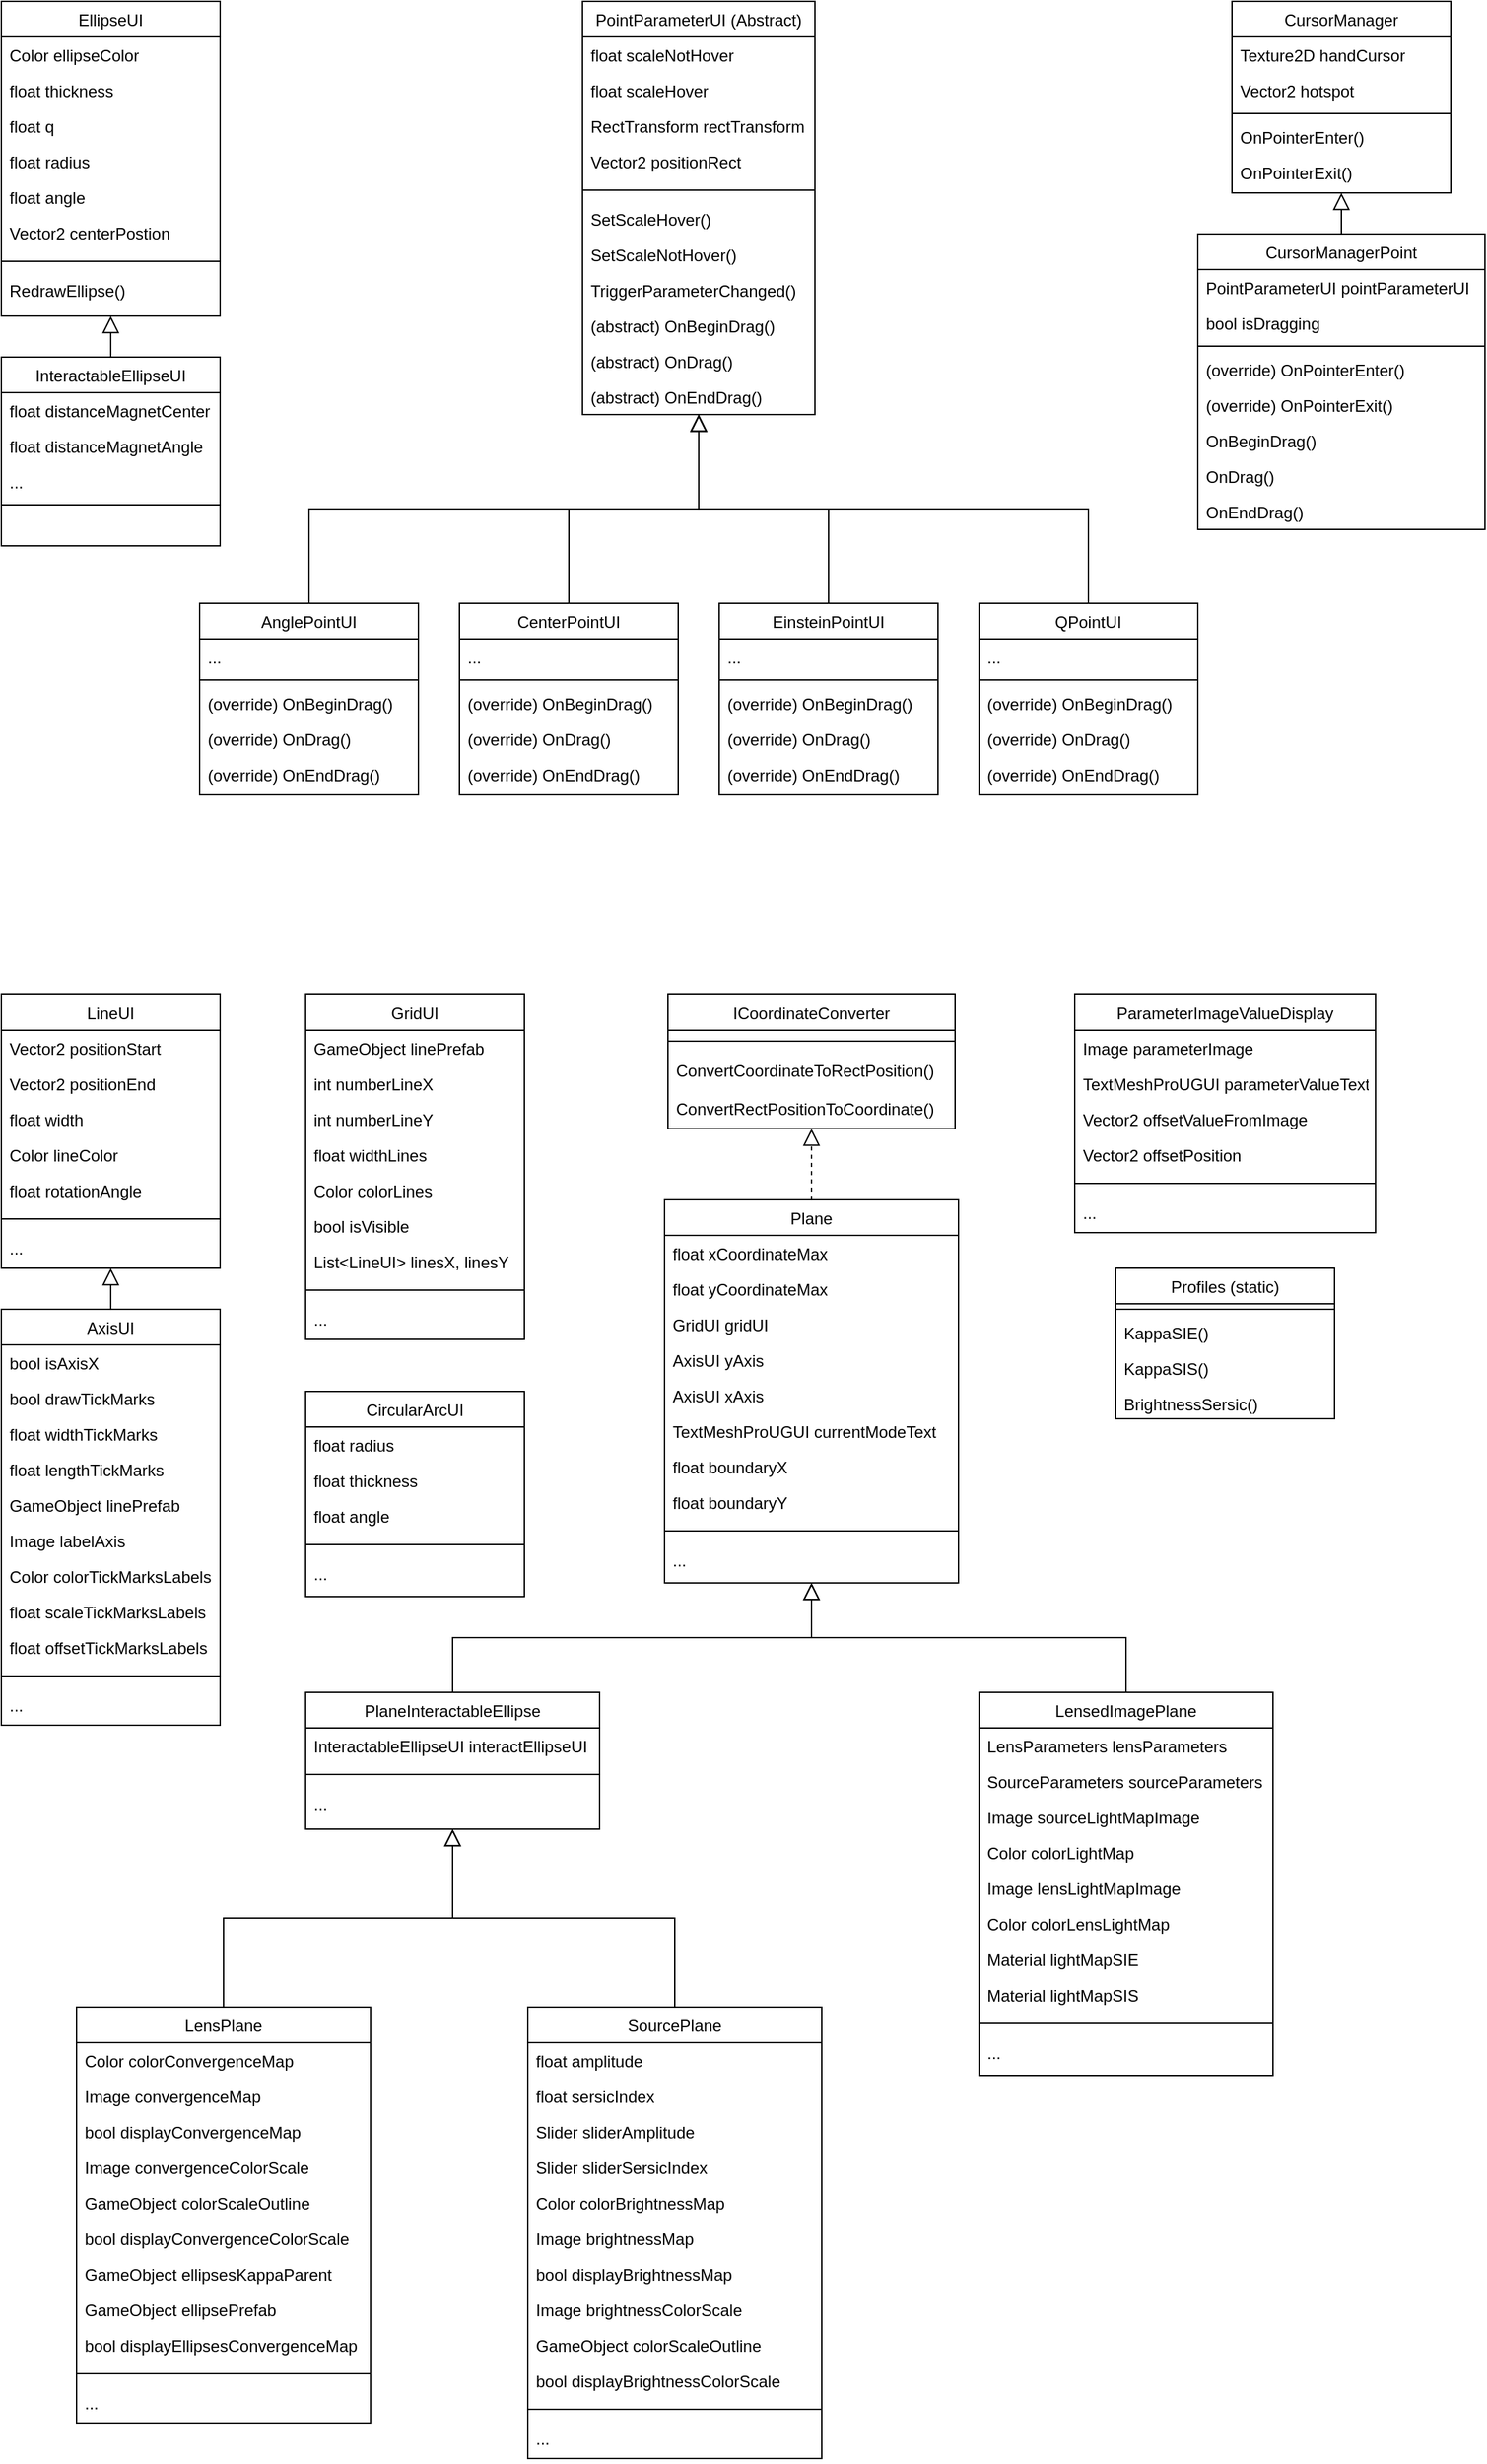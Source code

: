 <mxfile version="21.2.3" type="github">
  <diagram id="C5RBs43oDa-KdzZeNtuy" name="Page-1">
    <mxGraphModel dx="1434" dy="764" grid="1" gridSize="10" guides="1" tooltips="1" connect="1" arrows="1" fold="1" page="1" pageScale="1" pageWidth="1169" pageHeight="827" math="0" shadow="0">
      <root>
        <mxCell id="WIyWlLk6GJQsqaUBKTNV-0" />
        <mxCell id="WIyWlLk6GJQsqaUBKTNV-1" parent="WIyWlLk6GJQsqaUBKTNV-0" />
        <mxCell id="zkfFHV4jXpPFQw0GAbJ--0" value="EllipseUI" style="swimlane;fontStyle=0;align=center;verticalAlign=top;childLayout=stackLayout;horizontal=1;startSize=26;horizontalStack=0;resizeParent=1;resizeLast=0;collapsible=1;marginBottom=0;rounded=0;shadow=0;strokeWidth=1;" parent="WIyWlLk6GJQsqaUBKTNV-1" vertex="1">
          <mxGeometry x="55" y="124" width="160" height="230" as="geometry">
            <mxRectangle x="55" y="10" width="160" height="26" as="alternateBounds" />
          </mxGeometry>
        </mxCell>
        <mxCell id="zkfFHV4jXpPFQw0GAbJ--1" value="Color ellipseColor" style="text;align=left;verticalAlign=top;spacingLeft=4;spacingRight=4;overflow=hidden;rotatable=0;points=[[0,0.5],[1,0.5]];portConstraint=eastwest;" parent="zkfFHV4jXpPFQw0GAbJ--0" vertex="1">
          <mxGeometry y="26" width="160" height="26" as="geometry" />
        </mxCell>
        <mxCell id="zkfFHV4jXpPFQw0GAbJ--2" value="float thickness" style="text;align=left;verticalAlign=top;spacingLeft=4;spacingRight=4;overflow=hidden;rotatable=0;points=[[0,0.5],[1,0.5]];portConstraint=eastwest;rounded=0;shadow=0;html=0;" parent="zkfFHV4jXpPFQw0GAbJ--0" vertex="1">
          <mxGeometry y="52" width="160" height="26" as="geometry" />
        </mxCell>
        <mxCell id="zkfFHV4jXpPFQw0GAbJ--3" value="float q" style="text;align=left;verticalAlign=top;spacingLeft=4;spacingRight=4;overflow=hidden;rotatable=0;points=[[0,0.5],[1,0.5]];portConstraint=eastwest;rounded=0;shadow=0;html=0;" parent="zkfFHV4jXpPFQw0GAbJ--0" vertex="1">
          <mxGeometry y="78" width="160" height="26" as="geometry" />
        </mxCell>
        <mxCell id="MBrasm7TY85NGVQSHdWs-0" value="float radius" style="text;align=left;verticalAlign=top;spacingLeft=4;spacingRight=4;overflow=hidden;rotatable=0;points=[[0,0.5],[1,0.5]];portConstraint=eastwest;rounded=0;shadow=0;html=0;" parent="zkfFHV4jXpPFQw0GAbJ--0" vertex="1">
          <mxGeometry y="104" width="160" height="26" as="geometry" />
        </mxCell>
        <mxCell id="MBrasm7TY85NGVQSHdWs-2" value="float angle" style="text;align=left;verticalAlign=top;spacingLeft=4;spacingRight=4;overflow=hidden;rotatable=0;points=[[0,0.5],[1,0.5]];portConstraint=eastwest;rounded=0;shadow=0;html=0;" parent="zkfFHV4jXpPFQw0GAbJ--0" vertex="1">
          <mxGeometry y="130" width="160" height="26" as="geometry" />
        </mxCell>
        <mxCell id="MBrasm7TY85NGVQSHdWs-3" value="Vector2 centerPostion" style="text;align=left;verticalAlign=top;spacingLeft=4;spacingRight=4;overflow=hidden;rotatable=0;points=[[0,0.5],[1,0.5]];portConstraint=eastwest;rounded=0;shadow=0;html=0;" parent="zkfFHV4jXpPFQw0GAbJ--0" vertex="1">
          <mxGeometry y="156" width="160" height="26" as="geometry" />
        </mxCell>
        <mxCell id="zkfFHV4jXpPFQw0GAbJ--4" value="" style="line;html=1;strokeWidth=1;align=left;verticalAlign=middle;spacingTop=-1;spacingLeft=3;spacingRight=3;rotatable=0;labelPosition=right;points=[];portConstraint=eastwest;" parent="zkfFHV4jXpPFQw0GAbJ--0" vertex="1">
          <mxGeometry y="182" width="160" height="16" as="geometry" />
        </mxCell>
        <mxCell id="zkfFHV4jXpPFQw0GAbJ--5" value="RedrawEllipse()" style="text;align=left;verticalAlign=top;spacingLeft=4;spacingRight=4;overflow=hidden;rotatable=0;points=[[0,0.5],[1,0.5]];portConstraint=eastwest;" parent="zkfFHV4jXpPFQw0GAbJ--0" vertex="1">
          <mxGeometry y="198" width="160" height="26" as="geometry" />
        </mxCell>
        <mxCell id="zkfFHV4jXpPFQw0GAbJ--6" value="InteractableEllipseUI" style="swimlane;fontStyle=0;align=center;verticalAlign=top;childLayout=stackLayout;horizontal=1;startSize=26;horizontalStack=0;resizeParent=1;resizeLast=0;collapsible=1;marginBottom=0;rounded=0;shadow=0;strokeWidth=1;" parent="WIyWlLk6GJQsqaUBKTNV-1" vertex="1">
          <mxGeometry x="55" y="384" width="160" height="138" as="geometry">
            <mxRectangle x="55" y="270" width="160" height="26" as="alternateBounds" />
          </mxGeometry>
        </mxCell>
        <mxCell id="zkfFHV4jXpPFQw0GAbJ--7" value="float distanceMagnetCenter" style="text;align=left;verticalAlign=top;spacingLeft=4;spacingRight=4;overflow=hidden;rotatable=0;points=[[0,0.5],[1,0.5]];portConstraint=eastwest;" parent="zkfFHV4jXpPFQw0GAbJ--6" vertex="1">
          <mxGeometry y="26" width="160" height="26" as="geometry" />
        </mxCell>
        <mxCell id="MBrasm7TY85NGVQSHdWs-4" value="float distanceMagnetAngle" style="text;align=left;verticalAlign=top;spacingLeft=4;spacingRight=4;overflow=hidden;rotatable=0;points=[[0,0.5],[1,0.5]];portConstraint=eastwest;" parent="zkfFHV4jXpPFQw0GAbJ--6" vertex="1">
          <mxGeometry y="52" width="160" height="26" as="geometry" />
        </mxCell>
        <mxCell id="MBrasm7TY85NGVQSHdWs-5" value="..." style="text;align=left;verticalAlign=top;spacingLeft=4;spacingRight=4;overflow=hidden;rotatable=0;points=[[0,0.5],[1,0.5]];portConstraint=eastwest;" parent="zkfFHV4jXpPFQw0GAbJ--6" vertex="1">
          <mxGeometry y="78" width="160" height="26" as="geometry" />
        </mxCell>
        <mxCell id="zkfFHV4jXpPFQw0GAbJ--9" value="" style="line;html=1;strokeWidth=1;align=left;verticalAlign=middle;spacingTop=-1;spacingLeft=3;spacingRight=3;rotatable=0;labelPosition=right;points=[];portConstraint=eastwest;" parent="zkfFHV4jXpPFQw0GAbJ--6" vertex="1">
          <mxGeometry y="104" width="160" height="8" as="geometry" />
        </mxCell>
        <mxCell id="zkfFHV4jXpPFQw0GAbJ--12" value="" style="endArrow=block;endSize=10;endFill=0;shadow=0;strokeWidth=1;rounded=0;edgeStyle=elbowEdgeStyle;elbow=vertical;" parent="WIyWlLk6GJQsqaUBKTNV-1" source="zkfFHV4jXpPFQw0GAbJ--6" target="zkfFHV4jXpPFQw0GAbJ--0" edge="1">
          <mxGeometry width="160" relative="1" as="geometry">
            <mxPoint x="135" y="297" as="sourcePoint" />
            <mxPoint x="135" y="297" as="targetPoint" />
          </mxGeometry>
        </mxCell>
        <mxCell id="MBrasm7TY85NGVQSHdWs-6" value="PointParameterUI (Abstract)" style="swimlane;fontStyle=0;align=center;verticalAlign=top;childLayout=stackLayout;horizontal=1;startSize=26;horizontalStack=0;resizeParent=1;resizeLast=0;collapsible=1;marginBottom=0;rounded=0;shadow=0;strokeWidth=1;" parent="WIyWlLk6GJQsqaUBKTNV-1" vertex="1">
          <mxGeometry x="480" y="124" width="170" height="302" as="geometry">
            <mxRectangle x="230" y="140" width="160" height="26" as="alternateBounds" />
          </mxGeometry>
        </mxCell>
        <mxCell id="MBrasm7TY85NGVQSHdWs-7" value="float scaleNotHover" style="text;align=left;verticalAlign=top;spacingLeft=4;spacingRight=4;overflow=hidden;rotatable=0;points=[[0,0.5],[1,0.5]];portConstraint=eastwest;" parent="MBrasm7TY85NGVQSHdWs-6" vertex="1">
          <mxGeometry y="26" width="170" height="26" as="geometry" />
        </mxCell>
        <mxCell id="MBrasm7TY85NGVQSHdWs-8" value="float scaleHover" style="text;align=left;verticalAlign=top;spacingLeft=4;spacingRight=4;overflow=hidden;rotatable=0;points=[[0,0.5],[1,0.5]];portConstraint=eastwest;rounded=0;shadow=0;html=0;" parent="MBrasm7TY85NGVQSHdWs-6" vertex="1">
          <mxGeometry y="52" width="170" height="26" as="geometry" />
        </mxCell>
        <mxCell id="MBrasm7TY85NGVQSHdWs-9" value="RectTransform rectTransform" style="text;align=left;verticalAlign=top;spacingLeft=4;spacingRight=4;overflow=hidden;rotatable=0;points=[[0,0.5],[1,0.5]];portConstraint=eastwest;rounded=0;shadow=0;html=0;" parent="MBrasm7TY85NGVQSHdWs-6" vertex="1">
          <mxGeometry y="78" width="170" height="26" as="geometry" />
        </mxCell>
        <mxCell id="MBrasm7TY85NGVQSHdWs-10" value="Vector2 positionRect" style="text;align=left;verticalAlign=top;spacingLeft=4;spacingRight=4;overflow=hidden;rotatable=0;points=[[0,0.5],[1,0.5]];portConstraint=eastwest;rounded=0;shadow=0;html=0;" parent="MBrasm7TY85NGVQSHdWs-6" vertex="1">
          <mxGeometry y="104" width="170" height="26" as="geometry" />
        </mxCell>
        <mxCell id="MBrasm7TY85NGVQSHdWs-13" value="" style="line;html=1;strokeWidth=1;align=left;verticalAlign=middle;spacingTop=-1;spacingLeft=3;spacingRight=3;rotatable=0;labelPosition=right;points=[];portConstraint=eastwest;" parent="MBrasm7TY85NGVQSHdWs-6" vertex="1">
          <mxGeometry y="130" width="170" height="16" as="geometry" />
        </mxCell>
        <mxCell id="MBrasm7TY85NGVQSHdWs-14" value="SetScaleHover()" style="text;align=left;verticalAlign=top;spacingLeft=4;spacingRight=4;overflow=hidden;rotatable=0;points=[[0,0.5],[1,0.5]];portConstraint=eastwest;" parent="MBrasm7TY85NGVQSHdWs-6" vertex="1">
          <mxGeometry y="146" width="170" height="26" as="geometry" />
        </mxCell>
        <mxCell id="MBrasm7TY85NGVQSHdWs-15" value="SetScaleNotHover()" style="text;align=left;verticalAlign=top;spacingLeft=4;spacingRight=4;overflow=hidden;rotatable=0;points=[[0,0.5],[1,0.5]];portConstraint=eastwest;" parent="MBrasm7TY85NGVQSHdWs-6" vertex="1">
          <mxGeometry y="172" width="170" height="26" as="geometry" />
        </mxCell>
        <mxCell id="MBrasm7TY85NGVQSHdWs-16" value="TriggerParameterChanged()" style="text;align=left;verticalAlign=top;spacingLeft=4;spacingRight=4;overflow=hidden;rotatable=0;points=[[0,0.5],[1,0.5]];portConstraint=eastwest;" parent="MBrasm7TY85NGVQSHdWs-6" vertex="1">
          <mxGeometry y="198" width="170" height="26" as="geometry" />
        </mxCell>
        <mxCell id="MBrasm7TY85NGVQSHdWs-17" value="(abstract) OnBeginDrag()" style="text;align=left;verticalAlign=top;spacingLeft=4;spacingRight=4;overflow=hidden;rotatable=0;points=[[0,0.5],[1,0.5]];portConstraint=eastwest;fontStyle=0" parent="MBrasm7TY85NGVQSHdWs-6" vertex="1">
          <mxGeometry y="224" width="170" height="26" as="geometry" />
        </mxCell>
        <mxCell id="MBrasm7TY85NGVQSHdWs-18" value="(abstract) OnDrag()" style="text;align=left;verticalAlign=top;spacingLeft=4;spacingRight=4;overflow=hidden;rotatable=0;points=[[0,0.5],[1,0.5]];portConstraint=eastwest;" parent="MBrasm7TY85NGVQSHdWs-6" vertex="1">
          <mxGeometry y="250" width="170" height="26" as="geometry" />
        </mxCell>
        <mxCell id="MBrasm7TY85NGVQSHdWs-19" value="(abstract) OnEndDrag()" style="text;align=left;verticalAlign=top;spacingLeft=4;spacingRight=4;overflow=hidden;rotatable=0;points=[[0,0.5],[1,0.5]];portConstraint=eastwest;" parent="MBrasm7TY85NGVQSHdWs-6" vertex="1">
          <mxGeometry y="276" width="170" height="26" as="geometry" />
        </mxCell>
        <mxCell id="MBrasm7TY85NGVQSHdWs-25" style="edgeStyle=elbowEdgeStyle;rounded=0;orthogonalLoop=1;jettySize=auto;html=1;endArrow=block;endFill=0;elbow=vertical;endSize=10;" parent="WIyWlLk6GJQsqaUBKTNV-1" source="MBrasm7TY85NGVQSHdWs-20" target="MBrasm7TY85NGVQSHdWs-6" edge="1">
          <mxGeometry relative="1" as="geometry" />
        </mxCell>
        <mxCell id="MBrasm7TY85NGVQSHdWs-20" value="AnglePointUI" style="swimlane;fontStyle=0;align=center;verticalAlign=top;childLayout=stackLayout;horizontal=1;startSize=26;horizontalStack=0;resizeParent=1;resizeLast=0;collapsible=1;marginBottom=0;rounded=0;shadow=0;strokeWidth=1;" parent="WIyWlLk6GJQsqaUBKTNV-1" vertex="1">
          <mxGeometry x="200" y="564" width="160" height="140" as="geometry">
            <mxRectangle x="210" y="360" width="160" height="26" as="alternateBounds" />
          </mxGeometry>
        </mxCell>
        <mxCell id="MBrasm7TY85NGVQSHdWs-23" value="..." style="text;align=left;verticalAlign=top;spacingLeft=4;spacingRight=4;overflow=hidden;rotatable=0;points=[[0,0.5],[1,0.5]];portConstraint=eastwest;" parent="MBrasm7TY85NGVQSHdWs-20" vertex="1">
          <mxGeometry y="26" width="160" height="26" as="geometry" />
        </mxCell>
        <mxCell id="MBrasm7TY85NGVQSHdWs-24" value="" style="line;html=1;strokeWidth=1;align=left;verticalAlign=middle;spacingTop=-1;spacingLeft=3;spacingRight=3;rotatable=0;labelPosition=right;points=[];portConstraint=eastwest;" parent="MBrasm7TY85NGVQSHdWs-20" vertex="1">
          <mxGeometry y="52" width="160" height="8" as="geometry" />
        </mxCell>
        <mxCell id="MBrasm7TY85NGVQSHdWs-27" value="(override) OnBeginDrag()" style="text;align=left;verticalAlign=top;spacingLeft=4;spacingRight=4;overflow=hidden;rotatable=0;points=[[0,0.5],[1,0.5]];portConstraint=eastwest;" parent="MBrasm7TY85NGVQSHdWs-20" vertex="1">
          <mxGeometry y="60" width="160" height="26" as="geometry" />
        </mxCell>
        <mxCell id="MBrasm7TY85NGVQSHdWs-28" value="(override) OnDrag()" style="text;align=left;verticalAlign=top;spacingLeft=4;spacingRight=4;overflow=hidden;rotatable=0;points=[[0,0.5],[1,0.5]];portConstraint=eastwest;" parent="MBrasm7TY85NGVQSHdWs-20" vertex="1">
          <mxGeometry y="86" width="160" height="26" as="geometry" />
        </mxCell>
        <mxCell id="MBrasm7TY85NGVQSHdWs-29" value="(override) OnEndDrag()" style="text;align=left;verticalAlign=top;spacingLeft=4;spacingRight=4;overflow=hidden;rotatable=0;points=[[0,0.5],[1,0.5]];portConstraint=eastwest;" parent="MBrasm7TY85NGVQSHdWs-20" vertex="1">
          <mxGeometry y="112" width="160" height="26" as="geometry" />
        </mxCell>
        <mxCell id="MBrasm7TY85NGVQSHdWs-30" value="CenterPointUI" style="swimlane;fontStyle=0;align=center;verticalAlign=top;childLayout=stackLayout;horizontal=1;startSize=26;horizontalStack=0;resizeParent=1;resizeLast=0;collapsible=1;marginBottom=0;rounded=0;shadow=0;strokeWidth=1;" parent="WIyWlLk6GJQsqaUBKTNV-1" vertex="1">
          <mxGeometry x="390" y="564" width="160" height="140" as="geometry">
            <mxRectangle x="210" y="360" width="160" height="26" as="alternateBounds" />
          </mxGeometry>
        </mxCell>
        <mxCell id="MBrasm7TY85NGVQSHdWs-31" value="..." style="text;align=left;verticalAlign=top;spacingLeft=4;spacingRight=4;overflow=hidden;rotatable=0;points=[[0,0.5],[1,0.5]];portConstraint=eastwest;" parent="MBrasm7TY85NGVQSHdWs-30" vertex="1">
          <mxGeometry y="26" width="160" height="26" as="geometry" />
        </mxCell>
        <mxCell id="MBrasm7TY85NGVQSHdWs-32" value="" style="line;html=1;strokeWidth=1;align=left;verticalAlign=middle;spacingTop=-1;spacingLeft=3;spacingRight=3;rotatable=0;labelPosition=right;points=[];portConstraint=eastwest;" parent="MBrasm7TY85NGVQSHdWs-30" vertex="1">
          <mxGeometry y="52" width="160" height="8" as="geometry" />
        </mxCell>
        <mxCell id="MBrasm7TY85NGVQSHdWs-33" value="(override) OnBeginDrag()" style="text;align=left;verticalAlign=top;spacingLeft=4;spacingRight=4;overflow=hidden;rotatable=0;points=[[0,0.5],[1,0.5]];portConstraint=eastwest;" parent="MBrasm7TY85NGVQSHdWs-30" vertex="1">
          <mxGeometry y="60" width="160" height="26" as="geometry" />
        </mxCell>
        <mxCell id="MBrasm7TY85NGVQSHdWs-34" value="(override) OnDrag()" style="text;align=left;verticalAlign=top;spacingLeft=4;spacingRight=4;overflow=hidden;rotatable=0;points=[[0,0.5],[1,0.5]];portConstraint=eastwest;" parent="MBrasm7TY85NGVQSHdWs-30" vertex="1">
          <mxGeometry y="86" width="160" height="26" as="geometry" />
        </mxCell>
        <mxCell id="MBrasm7TY85NGVQSHdWs-35" value="(override) OnEndDrag()" style="text;align=left;verticalAlign=top;spacingLeft=4;spacingRight=4;overflow=hidden;rotatable=0;points=[[0,0.5],[1,0.5]];portConstraint=eastwest;" parent="MBrasm7TY85NGVQSHdWs-30" vertex="1">
          <mxGeometry y="112" width="160" height="26" as="geometry" />
        </mxCell>
        <mxCell id="MBrasm7TY85NGVQSHdWs-36" value="EinsteinPointUI" style="swimlane;fontStyle=0;align=center;verticalAlign=top;childLayout=stackLayout;horizontal=1;startSize=26;horizontalStack=0;resizeParent=1;resizeLast=0;collapsible=1;marginBottom=0;rounded=0;shadow=0;strokeWidth=1;" parent="WIyWlLk6GJQsqaUBKTNV-1" vertex="1">
          <mxGeometry x="580" y="564" width="160" height="140" as="geometry">
            <mxRectangle x="210" y="360" width="160" height="26" as="alternateBounds" />
          </mxGeometry>
        </mxCell>
        <mxCell id="MBrasm7TY85NGVQSHdWs-37" value="..." style="text;align=left;verticalAlign=top;spacingLeft=4;spacingRight=4;overflow=hidden;rotatable=0;points=[[0,0.5],[1,0.5]];portConstraint=eastwest;" parent="MBrasm7TY85NGVQSHdWs-36" vertex="1">
          <mxGeometry y="26" width="160" height="26" as="geometry" />
        </mxCell>
        <mxCell id="MBrasm7TY85NGVQSHdWs-38" value="" style="line;html=1;strokeWidth=1;align=left;verticalAlign=middle;spacingTop=-1;spacingLeft=3;spacingRight=3;rotatable=0;labelPosition=right;points=[];portConstraint=eastwest;" parent="MBrasm7TY85NGVQSHdWs-36" vertex="1">
          <mxGeometry y="52" width="160" height="8" as="geometry" />
        </mxCell>
        <mxCell id="MBrasm7TY85NGVQSHdWs-39" value="(override) OnBeginDrag()" style="text;align=left;verticalAlign=top;spacingLeft=4;spacingRight=4;overflow=hidden;rotatable=0;points=[[0,0.5],[1,0.5]];portConstraint=eastwest;" parent="MBrasm7TY85NGVQSHdWs-36" vertex="1">
          <mxGeometry y="60" width="160" height="26" as="geometry" />
        </mxCell>
        <mxCell id="MBrasm7TY85NGVQSHdWs-40" value="(override) OnDrag()" style="text;align=left;verticalAlign=top;spacingLeft=4;spacingRight=4;overflow=hidden;rotatable=0;points=[[0,0.5],[1,0.5]];portConstraint=eastwest;" parent="MBrasm7TY85NGVQSHdWs-36" vertex="1">
          <mxGeometry y="86" width="160" height="26" as="geometry" />
        </mxCell>
        <mxCell id="MBrasm7TY85NGVQSHdWs-41" value="(override) OnEndDrag()" style="text;align=left;verticalAlign=top;spacingLeft=4;spacingRight=4;overflow=hidden;rotatable=0;points=[[0,0.5],[1,0.5]];portConstraint=eastwest;" parent="MBrasm7TY85NGVQSHdWs-36" vertex="1">
          <mxGeometry y="112" width="160" height="26" as="geometry" />
        </mxCell>
        <mxCell id="MBrasm7TY85NGVQSHdWs-43" style="edgeStyle=elbowEdgeStyle;rounded=0;orthogonalLoop=1;jettySize=auto;html=1;endArrow=block;endFill=0;elbow=vertical;endSize=10;exitX=0.5;exitY=0;exitDx=0;exitDy=0;" parent="WIyWlLk6GJQsqaUBKTNV-1" source="MBrasm7TY85NGVQSHdWs-30" target="MBrasm7TY85NGVQSHdWs-6" edge="1">
          <mxGeometry relative="1" as="geometry">
            <mxPoint x="400" y="854" as="sourcePoint" />
            <mxPoint x="585" y="781" as="targetPoint" />
          </mxGeometry>
        </mxCell>
        <mxCell id="MBrasm7TY85NGVQSHdWs-44" style="edgeStyle=elbowEdgeStyle;rounded=0;orthogonalLoop=1;jettySize=auto;html=1;endArrow=block;endFill=0;elbow=vertical;endSize=10;exitX=0.5;exitY=0;exitDx=0;exitDy=0;" parent="WIyWlLk6GJQsqaUBKTNV-1" source="MBrasm7TY85NGVQSHdWs-36" target="MBrasm7TY85NGVQSHdWs-6" edge="1">
          <mxGeometry relative="1" as="geometry">
            <mxPoint x="400" y="854" as="sourcePoint" />
            <mxPoint x="585" y="781" as="targetPoint" />
          </mxGeometry>
        </mxCell>
        <mxCell id="MBrasm7TY85NGVQSHdWs-45" value="QPointUI" style="swimlane;fontStyle=0;align=center;verticalAlign=top;childLayout=stackLayout;horizontal=1;startSize=26;horizontalStack=0;resizeParent=1;resizeLast=0;collapsible=1;marginBottom=0;rounded=0;shadow=0;strokeWidth=1;" parent="WIyWlLk6GJQsqaUBKTNV-1" vertex="1">
          <mxGeometry x="770" y="564" width="160" height="140" as="geometry">
            <mxRectangle x="210" y="360" width="160" height="26" as="alternateBounds" />
          </mxGeometry>
        </mxCell>
        <mxCell id="MBrasm7TY85NGVQSHdWs-46" value="..." style="text;align=left;verticalAlign=top;spacingLeft=4;spacingRight=4;overflow=hidden;rotatable=0;points=[[0,0.5],[1,0.5]];portConstraint=eastwest;" parent="MBrasm7TY85NGVQSHdWs-45" vertex="1">
          <mxGeometry y="26" width="160" height="26" as="geometry" />
        </mxCell>
        <mxCell id="MBrasm7TY85NGVQSHdWs-47" value="" style="line;html=1;strokeWidth=1;align=left;verticalAlign=middle;spacingTop=-1;spacingLeft=3;spacingRight=3;rotatable=0;labelPosition=right;points=[];portConstraint=eastwest;" parent="MBrasm7TY85NGVQSHdWs-45" vertex="1">
          <mxGeometry y="52" width="160" height="8" as="geometry" />
        </mxCell>
        <mxCell id="MBrasm7TY85NGVQSHdWs-48" value="(override) OnBeginDrag()" style="text;align=left;verticalAlign=top;spacingLeft=4;spacingRight=4;overflow=hidden;rotatable=0;points=[[0,0.5],[1,0.5]];portConstraint=eastwest;" parent="MBrasm7TY85NGVQSHdWs-45" vertex="1">
          <mxGeometry y="60" width="160" height="26" as="geometry" />
        </mxCell>
        <mxCell id="MBrasm7TY85NGVQSHdWs-49" value="(override) OnDrag()" style="text;align=left;verticalAlign=top;spacingLeft=4;spacingRight=4;overflow=hidden;rotatable=0;points=[[0,0.5],[1,0.5]];portConstraint=eastwest;" parent="MBrasm7TY85NGVQSHdWs-45" vertex="1">
          <mxGeometry y="86" width="160" height="26" as="geometry" />
        </mxCell>
        <mxCell id="MBrasm7TY85NGVQSHdWs-50" value="(override) OnEndDrag()" style="text;align=left;verticalAlign=top;spacingLeft=4;spacingRight=4;overflow=hidden;rotatable=0;points=[[0,0.5],[1,0.5]];portConstraint=eastwest;" parent="MBrasm7TY85NGVQSHdWs-45" vertex="1">
          <mxGeometry y="112" width="160" height="26" as="geometry" />
        </mxCell>
        <mxCell id="MBrasm7TY85NGVQSHdWs-51" style="edgeStyle=elbowEdgeStyle;rounded=0;orthogonalLoop=1;jettySize=auto;html=1;endArrow=block;endFill=0;elbow=vertical;endSize=10;exitX=0.5;exitY=0;exitDx=0;exitDy=0;" parent="WIyWlLk6GJQsqaUBKTNV-1" source="MBrasm7TY85NGVQSHdWs-45" target="MBrasm7TY85NGVQSHdWs-6" edge="1">
          <mxGeometry relative="1" as="geometry">
            <mxPoint x="550" y="854" as="sourcePoint" />
            <mxPoint x="455" y="776" as="targetPoint" />
          </mxGeometry>
        </mxCell>
        <mxCell id="MBrasm7TY85NGVQSHdWs-52" value="CursorManager" style="swimlane;fontStyle=0;align=center;verticalAlign=top;childLayout=stackLayout;horizontal=1;startSize=26;horizontalStack=0;resizeParent=1;resizeLast=0;collapsible=1;marginBottom=0;rounded=0;shadow=0;strokeWidth=1;" parent="WIyWlLk6GJQsqaUBKTNV-1" vertex="1">
          <mxGeometry x="955" y="124" width="160" height="140" as="geometry">
            <mxRectangle x="210" y="360" width="160" height="26" as="alternateBounds" />
          </mxGeometry>
        </mxCell>
        <mxCell id="MBrasm7TY85NGVQSHdWs-53" value="Texture2D handCursor" style="text;align=left;verticalAlign=top;spacingLeft=4;spacingRight=4;overflow=hidden;rotatable=0;points=[[0,0.5],[1,0.5]];portConstraint=eastwest;" parent="MBrasm7TY85NGVQSHdWs-52" vertex="1">
          <mxGeometry y="26" width="160" height="26" as="geometry" />
        </mxCell>
        <mxCell id="MBrasm7TY85NGVQSHdWs-58" value="Vector2 hotspot" style="text;align=left;verticalAlign=top;spacingLeft=4;spacingRight=4;overflow=hidden;rotatable=0;points=[[0,0.5],[1,0.5]];portConstraint=eastwest;" parent="MBrasm7TY85NGVQSHdWs-52" vertex="1">
          <mxGeometry y="52" width="160" height="26" as="geometry" />
        </mxCell>
        <mxCell id="MBrasm7TY85NGVQSHdWs-54" value="" style="line;html=1;strokeWidth=1;align=left;verticalAlign=middle;spacingTop=-1;spacingLeft=3;spacingRight=3;rotatable=0;labelPosition=right;points=[];portConstraint=eastwest;" parent="MBrasm7TY85NGVQSHdWs-52" vertex="1">
          <mxGeometry y="78" width="160" height="8" as="geometry" />
        </mxCell>
        <mxCell id="MBrasm7TY85NGVQSHdWs-55" value="OnPointerEnter()" style="text;align=left;verticalAlign=top;spacingLeft=4;spacingRight=4;overflow=hidden;rotatable=0;points=[[0,0.5],[1,0.5]];portConstraint=eastwest;" parent="MBrasm7TY85NGVQSHdWs-52" vertex="1">
          <mxGeometry y="86" width="160" height="26" as="geometry" />
        </mxCell>
        <mxCell id="MBrasm7TY85NGVQSHdWs-57" value="OnPointerExit()" style="text;align=left;verticalAlign=top;spacingLeft=4;spacingRight=4;overflow=hidden;rotatable=0;points=[[0,0.5],[1,0.5]];portConstraint=eastwest;" parent="MBrasm7TY85NGVQSHdWs-52" vertex="1">
          <mxGeometry y="112" width="160" height="26" as="geometry" />
        </mxCell>
        <mxCell id="MBrasm7TY85NGVQSHdWs-59" value="CursorManagerPoint" style="swimlane;fontStyle=0;align=center;verticalAlign=top;childLayout=stackLayout;horizontal=1;startSize=26;horizontalStack=0;resizeParent=1;resizeLast=0;collapsible=1;marginBottom=0;rounded=0;shadow=0;strokeWidth=1;" parent="WIyWlLk6GJQsqaUBKTNV-1" vertex="1">
          <mxGeometry x="930" y="294" width="210" height="216" as="geometry">
            <mxRectangle x="210" y="360" width="160" height="26" as="alternateBounds" />
          </mxGeometry>
        </mxCell>
        <mxCell id="MBrasm7TY85NGVQSHdWs-60" value="PointParameterUI pointParameterUI" style="text;align=left;verticalAlign=top;spacingLeft=4;spacingRight=4;overflow=hidden;rotatable=0;points=[[0,0.5],[1,0.5]];portConstraint=eastwest;" parent="MBrasm7TY85NGVQSHdWs-59" vertex="1">
          <mxGeometry y="26" width="210" height="26" as="geometry" />
        </mxCell>
        <mxCell id="MBrasm7TY85NGVQSHdWs-61" value="bool isDragging" style="text;align=left;verticalAlign=top;spacingLeft=4;spacingRight=4;overflow=hidden;rotatable=0;points=[[0,0.5],[1,0.5]];portConstraint=eastwest;" parent="MBrasm7TY85NGVQSHdWs-59" vertex="1">
          <mxGeometry y="52" width="210" height="26" as="geometry" />
        </mxCell>
        <mxCell id="MBrasm7TY85NGVQSHdWs-62" value="" style="line;html=1;strokeWidth=1;align=left;verticalAlign=middle;spacingTop=-1;spacingLeft=3;spacingRight=3;rotatable=0;labelPosition=right;points=[];portConstraint=eastwest;" parent="MBrasm7TY85NGVQSHdWs-59" vertex="1">
          <mxGeometry y="78" width="210" height="8" as="geometry" />
        </mxCell>
        <mxCell id="MBrasm7TY85NGVQSHdWs-63" value="(override) OnPointerEnter()" style="text;align=left;verticalAlign=top;spacingLeft=4;spacingRight=4;overflow=hidden;rotatable=0;points=[[0,0.5],[1,0.5]];portConstraint=eastwest;" parent="MBrasm7TY85NGVQSHdWs-59" vertex="1">
          <mxGeometry y="86" width="210" height="26" as="geometry" />
        </mxCell>
        <mxCell id="MBrasm7TY85NGVQSHdWs-64" value="(override) OnPointerExit()" style="text;align=left;verticalAlign=top;spacingLeft=4;spacingRight=4;overflow=hidden;rotatable=0;points=[[0,0.5],[1,0.5]];portConstraint=eastwest;" parent="MBrasm7TY85NGVQSHdWs-59" vertex="1">
          <mxGeometry y="112" width="210" height="26" as="geometry" />
        </mxCell>
        <mxCell id="MBrasm7TY85NGVQSHdWs-66" value="OnBeginDrag()" style="text;align=left;verticalAlign=top;spacingLeft=4;spacingRight=4;overflow=hidden;rotatable=0;points=[[0,0.5],[1,0.5]];portConstraint=eastwest;" parent="MBrasm7TY85NGVQSHdWs-59" vertex="1">
          <mxGeometry y="138" width="210" height="26" as="geometry" />
        </mxCell>
        <mxCell id="MBrasm7TY85NGVQSHdWs-67" value="OnDrag()" style="text;align=left;verticalAlign=top;spacingLeft=4;spacingRight=4;overflow=hidden;rotatable=0;points=[[0,0.5],[1,0.5]];portConstraint=eastwest;" parent="MBrasm7TY85NGVQSHdWs-59" vertex="1">
          <mxGeometry y="164" width="210" height="26" as="geometry" />
        </mxCell>
        <mxCell id="MBrasm7TY85NGVQSHdWs-68" value="OnEndDrag()" style="text;align=left;verticalAlign=top;spacingLeft=4;spacingRight=4;overflow=hidden;rotatable=0;points=[[0,0.5],[1,0.5]];portConstraint=eastwest;" parent="MBrasm7TY85NGVQSHdWs-59" vertex="1">
          <mxGeometry y="190" width="210" height="26" as="geometry" />
        </mxCell>
        <mxCell id="MBrasm7TY85NGVQSHdWs-65" style="edgeStyle=elbowEdgeStyle;rounded=0;orthogonalLoop=1;jettySize=auto;html=1;endArrow=block;endFill=0;elbow=vertical;endSize=10;exitX=0.5;exitY=0;exitDx=0;exitDy=0;" parent="WIyWlLk6GJQsqaUBKTNV-1" source="MBrasm7TY85NGVQSHdWs-59" target="MBrasm7TY85NGVQSHdWs-52" edge="1">
          <mxGeometry relative="1" as="geometry">
            <mxPoint x="1210" y="322" as="sourcePoint" />
            <mxPoint x="1305" y="244" as="targetPoint" />
          </mxGeometry>
        </mxCell>
        <mxCell id="MBrasm7TY85NGVQSHdWs-69" value="LineUI" style="swimlane;fontStyle=0;align=center;verticalAlign=top;childLayout=stackLayout;horizontal=1;startSize=26;horizontalStack=0;resizeParent=1;resizeLast=0;collapsible=1;marginBottom=0;rounded=0;shadow=0;strokeWidth=1;" parent="WIyWlLk6GJQsqaUBKTNV-1" vertex="1">
          <mxGeometry x="55" y="850" width="160" height="200" as="geometry">
            <mxRectangle x="230" y="140" width="160" height="26" as="alternateBounds" />
          </mxGeometry>
        </mxCell>
        <mxCell id="MBrasm7TY85NGVQSHdWs-78" value="Vector2 positionStart" style="text;align=left;verticalAlign=top;spacingLeft=4;spacingRight=4;overflow=hidden;rotatable=0;points=[[0,0.5],[1,0.5]];portConstraint=eastwest;rounded=0;shadow=0;html=0;" parent="MBrasm7TY85NGVQSHdWs-69" vertex="1">
          <mxGeometry y="26" width="160" height="26" as="geometry" />
        </mxCell>
        <mxCell id="MBrasm7TY85NGVQSHdWs-75" value="Vector2 positionEnd" style="text;align=left;verticalAlign=top;spacingLeft=4;spacingRight=4;overflow=hidden;rotatable=0;points=[[0,0.5],[1,0.5]];portConstraint=eastwest;rounded=0;shadow=0;html=0;" parent="MBrasm7TY85NGVQSHdWs-69" vertex="1">
          <mxGeometry y="52" width="160" height="26" as="geometry" />
        </mxCell>
        <mxCell id="MBrasm7TY85NGVQSHdWs-71" value="float width" style="text;align=left;verticalAlign=top;spacingLeft=4;spacingRight=4;overflow=hidden;rotatable=0;points=[[0,0.5],[1,0.5]];portConstraint=eastwest;rounded=0;shadow=0;html=0;" parent="MBrasm7TY85NGVQSHdWs-69" vertex="1">
          <mxGeometry y="78" width="160" height="26" as="geometry" />
        </mxCell>
        <mxCell id="MBrasm7TY85NGVQSHdWs-70" value="Color lineColor" style="text;align=left;verticalAlign=top;spacingLeft=4;spacingRight=4;overflow=hidden;rotatable=0;points=[[0,0.5],[1,0.5]];portConstraint=eastwest;" parent="MBrasm7TY85NGVQSHdWs-69" vertex="1">
          <mxGeometry y="104" width="160" height="26" as="geometry" />
        </mxCell>
        <mxCell id="MBrasm7TY85NGVQSHdWs-74" value="float rotationAngle" style="text;align=left;verticalAlign=top;spacingLeft=4;spacingRight=4;overflow=hidden;rotatable=0;points=[[0,0.5],[1,0.5]];portConstraint=eastwest;rounded=0;shadow=0;html=0;" parent="MBrasm7TY85NGVQSHdWs-69" vertex="1">
          <mxGeometry y="130" width="160" height="26" as="geometry" />
        </mxCell>
        <mxCell id="MBrasm7TY85NGVQSHdWs-76" value="" style="line;html=1;strokeWidth=1;align=left;verticalAlign=middle;spacingTop=-1;spacingLeft=3;spacingRight=3;rotatable=0;labelPosition=right;points=[];portConstraint=eastwest;" parent="MBrasm7TY85NGVQSHdWs-69" vertex="1">
          <mxGeometry y="156" width="160" height="16" as="geometry" />
        </mxCell>
        <mxCell id="MBrasm7TY85NGVQSHdWs-77" value="..." style="text;align=left;verticalAlign=top;spacingLeft=4;spacingRight=4;overflow=hidden;rotatable=0;points=[[0,0.5],[1,0.5]];portConstraint=eastwest;" parent="MBrasm7TY85NGVQSHdWs-69" vertex="1">
          <mxGeometry y="172" width="160" height="28" as="geometry" />
        </mxCell>
        <mxCell id="MBrasm7TY85NGVQSHdWs-79" value="AxisUI" style="swimlane;fontStyle=0;align=center;verticalAlign=top;childLayout=stackLayout;horizontal=1;startSize=26;horizontalStack=0;resizeParent=1;resizeLast=0;collapsible=1;marginBottom=0;rounded=0;shadow=0;strokeWidth=1;" parent="WIyWlLk6GJQsqaUBKTNV-1" vertex="1">
          <mxGeometry x="55" y="1080" width="160" height="304" as="geometry">
            <mxRectangle x="230" y="140" width="160" height="26" as="alternateBounds" />
          </mxGeometry>
        </mxCell>
        <mxCell id="MBrasm7TY85NGVQSHdWs-80" value="bool isAxisX" style="text;align=left;verticalAlign=top;spacingLeft=4;spacingRight=4;overflow=hidden;rotatable=0;points=[[0,0.5],[1,0.5]];portConstraint=eastwest;rounded=0;shadow=0;html=0;" parent="MBrasm7TY85NGVQSHdWs-79" vertex="1">
          <mxGeometry y="26" width="160" height="26" as="geometry" />
        </mxCell>
        <mxCell id="MBrasm7TY85NGVQSHdWs-81" value="bool drawTickMarks" style="text;align=left;verticalAlign=top;spacingLeft=4;spacingRight=4;overflow=hidden;rotatable=0;points=[[0,0.5],[1,0.5]];portConstraint=eastwest;rounded=0;shadow=0;html=0;" parent="MBrasm7TY85NGVQSHdWs-79" vertex="1">
          <mxGeometry y="52" width="160" height="26" as="geometry" />
        </mxCell>
        <mxCell id="MBrasm7TY85NGVQSHdWs-82" value="float widthTickMarks" style="text;align=left;verticalAlign=top;spacingLeft=4;spacingRight=4;overflow=hidden;rotatable=0;points=[[0,0.5],[1,0.5]];portConstraint=eastwest;rounded=0;shadow=0;html=0;" parent="MBrasm7TY85NGVQSHdWs-79" vertex="1">
          <mxGeometry y="78" width="160" height="26" as="geometry" />
        </mxCell>
        <mxCell id="MBrasm7TY85NGVQSHdWs-88" value="float lengthTickMarks" style="text;align=left;verticalAlign=top;spacingLeft=4;spacingRight=4;overflow=hidden;rotatable=0;points=[[0,0.5],[1,0.5]];portConstraint=eastwest;rounded=0;shadow=0;html=0;" parent="MBrasm7TY85NGVQSHdWs-79" vertex="1">
          <mxGeometry y="104" width="160" height="26" as="geometry" />
        </mxCell>
        <mxCell id="MBrasm7TY85NGVQSHdWs-89" value="GameObject linePrefab" style="text;align=left;verticalAlign=top;spacingLeft=4;spacingRight=4;overflow=hidden;rotatable=0;points=[[0,0.5],[1,0.5]];portConstraint=eastwest;" parent="MBrasm7TY85NGVQSHdWs-79" vertex="1">
          <mxGeometry y="130" width="160" height="26" as="geometry" />
        </mxCell>
        <mxCell id="MBrasm7TY85NGVQSHdWs-90" value="Image labelAxis" style="text;align=left;verticalAlign=top;spacingLeft=4;spacingRight=4;overflow=hidden;rotatable=0;points=[[0,0.5],[1,0.5]];portConstraint=eastwest;" parent="MBrasm7TY85NGVQSHdWs-79" vertex="1">
          <mxGeometry y="156" width="160" height="26" as="geometry" />
        </mxCell>
        <mxCell id="MBrasm7TY85NGVQSHdWs-83" value="Color colorTickMarksLabels" style="text;align=left;verticalAlign=top;spacingLeft=4;spacingRight=4;overflow=hidden;rotatable=0;points=[[0,0.5],[1,0.5]];portConstraint=eastwest;" parent="MBrasm7TY85NGVQSHdWs-79" vertex="1">
          <mxGeometry y="182" width="160" height="26" as="geometry" />
        </mxCell>
        <mxCell id="MBrasm7TY85NGVQSHdWs-84" value="float scaleTickMarksLabels" style="text;align=left;verticalAlign=top;spacingLeft=4;spacingRight=4;overflow=hidden;rotatable=0;points=[[0,0.5],[1,0.5]];portConstraint=eastwest;rounded=0;shadow=0;html=0;" parent="MBrasm7TY85NGVQSHdWs-79" vertex="1">
          <mxGeometry y="208" width="160" height="26" as="geometry" />
        </mxCell>
        <mxCell id="MBrasm7TY85NGVQSHdWs-91" value="float offsetTickMarksLabels" style="text;align=left;verticalAlign=top;spacingLeft=4;spacingRight=4;overflow=hidden;rotatable=0;points=[[0,0.5],[1,0.5]];portConstraint=eastwest;rounded=0;shadow=0;html=0;" parent="MBrasm7TY85NGVQSHdWs-79" vertex="1">
          <mxGeometry y="234" width="160" height="26" as="geometry" />
        </mxCell>
        <mxCell id="MBrasm7TY85NGVQSHdWs-85" value="" style="line;html=1;strokeWidth=1;align=left;verticalAlign=middle;spacingTop=-1;spacingLeft=3;spacingRight=3;rotatable=0;labelPosition=right;points=[];portConstraint=eastwest;" parent="MBrasm7TY85NGVQSHdWs-79" vertex="1">
          <mxGeometry y="260" width="160" height="16" as="geometry" />
        </mxCell>
        <mxCell id="MBrasm7TY85NGVQSHdWs-86" value="..." style="text;align=left;verticalAlign=top;spacingLeft=4;spacingRight=4;overflow=hidden;rotatable=0;points=[[0,0.5],[1,0.5]];portConstraint=eastwest;" parent="MBrasm7TY85NGVQSHdWs-79" vertex="1">
          <mxGeometry y="276" width="160" height="28" as="geometry" />
        </mxCell>
        <mxCell id="MBrasm7TY85NGVQSHdWs-87" style="edgeStyle=elbowEdgeStyle;rounded=0;orthogonalLoop=1;jettySize=auto;html=1;endArrow=block;endFill=0;elbow=vertical;endSize=10;exitX=0.5;exitY=0;exitDx=0;exitDy=0;" parent="WIyWlLk6GJQsqaUBKTNV-1" source="MBrasm7TY85NGVQSHdWs-79" target="MBrasm7TY85NGVQSHdWs-69" edge="1">
          <mxGeometry relative="1" as="geometry">
            <mxPoint x="-165" y="1020" as="sourcePoint" />
            <mxPoint x="-165" y="990" as="targetPoint" />
          </mxGeometry>
        </mxCell>
        <mxCell id="MBrasm7TY85NGVQSHdWs-92" value="GridUI" style="swimlane;fontStyle=0;align=center;verticalAlign=top;childLayout=stackLayout;horizontal=1;startSize=26;horizontalStack=0;resizeParent=1;resizeLast=0;collapsible=1;marginBottom=0;rounded=0;shadow=0;strokeWidth=1;" parent="WIyWlLk6GJQsqaUBKTNV-1" vertex="1">
          <mxGeometry x="277.5" y="850" width="160" height="252" as="geometry">
            <mxRectangle x="230" y="140" width="160" height="26" as="alternateBounds" />
          </mxGeometry>
        </mxCell>
        <mxCell id="MBrasm7TY85NGVQSHdWs-97" value="GameObject linePrefab" style="text;align=left;verticalAlign=top;spacingLeft=4;spacingRight=4;overflow=hidden;rotatable=0;points=[[0,0.5],[1,0.5]];portConstraint=eastwest;" parent="MBrasm7TY85NGVQSHdWs-92" vertex="1">
          <mxGeometry y="26" width="160" height="26" as="geometry" />
        </mxCell>
        <mxCell id="MBrasm7TY85NGVQSHdWs-93" value="int numberLineX" style="text;align=left;verticalAlign=top;spacingLeft=4;spacingRight=4;overflow=hidden;rotatable=0;points=[[0,0.5],[1,0.5]];portConstraint=eastwest;rounded=0;shadow=0;html=0;" parent="MBrasm7TY85NGVQSHdWs-92" vertex="1">
          <mxGeometry y="52" width="160" height="26" as="geometry" />
        </mxCell>
        <mxCell id="MBrasm7TY85NGVQSHdWs-94" value="int numberLineY" style="text;align=left;verticalAlign=top;spacingLeft=4;spacingRight=4;overflow=hidden;rotatable=0;points=[[0,0.5],[1,0.5]];portConstraint=eastwest;rounded=0;shadow=0;html=0;" parent="MBrasm7TY85NGVQSHdWs-92" vertex="1">
          <mxGeometry y="78" width="160" height="26" as="geometry" />
        </mxCell>
        <mxCell id="MBrasm7TY85NGVQSHdWs-95" value="float widthLines" style="text;align=left;verticalAlign=top;spacingLeft=4;spacingRight=4;overflow=hidden;rotatable=0;points=[[0,0.5],[1,0.5]];portConstraint=eastwest;rounded=0;shadow=0;html=0;" parent="MBrasm7TY85NGVQSHdWs-92" vertex="1">
          <mxGeometry y="104" width="160" height="26" as="geometry" />
        </mxCell>
        <mxCell id="MBrasm7TY85NGVQSHdWs-99" value="Color colorLines" style="text;align=left;verticalAlign=top;spacingLeft=4;spacingRight=4;overflow=hidden;rotatable=0;points=[[0,0.5],[1,0.5]];portConstraint=eastwest;" parent="MBrasm7TY85NGVQSHdWs-92" vertex="1">
          <mxGeometry y="130" width="160" height="26" as="geometry" />
        </mxCell>
        <mxCell id="MBrasm7TY85NGVQSHdWs-100" value="bool isVisible" style="text;align=left;verticalAlign=top;spacingLeft=4;spacingRight=4;overflow=hidden;rotatable=0;points=[[0,0.5],[1,0.5]];portConstraint=eastwest;rounded=0;shadow=0;html=0;" parent="MBrasm7TY85NGVQSHdWs-92" vertex="1">
          <mxGeometry y="156" width="160" height="26" as="geometry" />
        </mxCell>
        <mxCell id="MBrasm7TY85NGVQSHdWs-104" value="List&lt;LineUI&gt; linesX, linesY " style="text;align=left;verticalAlign=top;spacingLeft=4;spacingRight=4;overflow=hidden;rotatable=0;points=[[0,0.5],[1,0.5]];portConstraint=eastwest;rounded=0;shadow=0;html=0;" parent="MBrasm7TY85NGVQSHdWs-92" vertex="1">
          <mxGeometry y="182" width="160" height="26" as="geometry" />
        </mxCell>
        <mxCell id="MBrasm7TY85NGVQSHdWs-102" value="" style="line;html=1;strokeWidth=1;align=left;verticalAlign=middle;spacingTop=-1;spacingLeft=3;spacingRight=3;rotatable=0;labelPosition=right;points=[];portConstraint=eastwest;" parent="MBrasm7TY85NGVQSHdWs-92" vertex="1">
          <mxGeometry y="208" width="160" height="16" as="geometry" />
        </mxCell>
        <mxCell id="MBrasm7TY85NGVQSHdWs-103" value="..." style="text;align=left;verticalAlign=top;spacingLeft=4;spacingRight=4;overflow=hidden;rotatable=0;points=[[0,0.5],[1,0.5]];portConstraint=eastwest;" parent="MBrasm7TY85NGVQSHdWs-92" vertex="1">
          <mxGeometry y="224" width="160" height="28" as="geometry" />
        </mxCell>
        <mxCell id="MBrasm7TY85NGVQSHdWs-105" value="CircularArcUI" style="swimlane;fontStyle=0;align=center;verticalAlign=top;childLayout=stackLayout;horizontal=1;startSize=26;horizontalStack=0;resizeParent=1;resizeLast=0;collapsible=1;marginBottom=0;rounded=0;shadow=0;strokeWidth=1;" parent="WIyWlLk6GJQsqaUBKTNV-1" vertex="1">
          <mxGeometry x="277.5" y="1140" width="160" height="150" as="geometry">
            <mxRectangle x="230" y="140" width="160" height="26" as="alternateBounds" />
          </mxGeometry>
        </mxCell>
        <mxCell id="MBrasm7TY85NGVQSHdWs-108" value="float radius" style="text;align=left;verticalAlign=top;spacingLeft=4;spacingRight=4;overflow=hidden;rotatable=0;points=[[0,0.5],[1,0.5]];portConstraint=eastwest;rounded=0;shadow=0;html=0;" parent="MBrasm7TY85NGVQSHdWs-105" vertex="1">
          <mxGeometry y="26" width="160" height="26" as="geometry" />
        </mxCell>
        <mxCell id="MBrasm7TY85NGVQSHdWs-113" value="float thickness" style="text;align=left;verticalAlign=top;spacingLeft=4;spacingRight=4;overflow=hidden;rotatable=0;points=[[0,0.5],[1,0.5]];portConstraint=eastwest;rounded=0;shadow=0;html=0;" parent="MBrasm7TY85NGVQSHdWs-105" vertex="1">
          <mxGeometry y="52" width="160" height="26" as="geometry" />
        </mxCell>
        <mxCell id="MBrasm7TY85NGVQSHdWs-109" value="float angle" style="text;align=left;verticalAlign=top;spacingLeft=4;spacingRight=4;overflow=hidden;rotatable=0;points=[[0,0.5],[1,0.5]];portConstraint=eastwest;" parent="MBrasm7TY85NGVQSHdWs-105" vertex="1">
          <mxGeometry y="78" width="160" height="26" as="geometry" />
        </mxCell>
        <mxCell id="MBrasm7TY85NGVQSHdWs-111" value="" style="line;html=1;strokeWidth=1;align=left;verticalAlign=middle;spacingTop=-1;spacingLeft=3;spacingRight=3;rotatable=0;labelPosition=right;points=[];portConstraint=eastwest;" parent="MBrasm7TY85NGVQSHdWs-105" vertex="1">
          <mxGeometry y="104" width="160" height="16" as="geometry" />
        </mxCell>
        <mxCell id="MBrasm7TY85NGVQSHdWs-112" value="..." style="text;align=left;verticalAlign=top;spacingLeft=4;spacingRight=4;overflow=hidden;rotatable=0;points=[[0,0.5],[1,0.5]];portConstraint=eastwest;" parent="MBrasm7TY85NGVQSHdWs-105" vertex="1">
          <mxGeometry y="120" width="160" height="28" as="geometry" />
        </mxCell>
        <mxCell id="MBrasm7TY85NGVQSHdWs-114" value="ICoordinateConverter" style="swimlane;fontStyle=0;align=center;verticalAlign=top;childLayout=stackLayout;horizontal=1;startSize=26;horizontalStack=0;resizeParent=1;resizeLast=0;collapsible=1;marginBottom=0;rounded=0;shadow=0;strokeWidth=1;" parent="WIyWlLk6GJQsqaUBKTNV-1" vertex="1">
          <mxGeometry x="542.5" y="850" width="210" height="98" as="geometry">
            <mxRectangle x="230" y="140" width="160" height="26" as="alternateBounds" />
          </mxGeometry>
        </mxCell>
        <mxCell id="MBrasm7TY85NGVQSHdWs-118" value="" style="line;html=1;strokeWidth=1;align=left;verticalAlign=middle;spacingTop=-1;spacingLeft=3;spacingRight=3;rotatable=0;labelPosition=right;points=[];portConstraint=eastwest;" parent="MBrasm7TY85NGVQSHdWs-114" vertex="1">
          <mxGeometry y="26" width="210" height="16" as="geometry" />
        </mxCell>
        <mxCell id="MBrasm7TY85NGVQSHdWs-119" value="ConvertCoordinateToRectPosition()" style="text;align=left;verticalAlign=top;spacingLeft=4;spacingRight=4;overflow=hidden;rotatable=0;points=[[0,0.5],[1,0.5]];portConstraint=eastwest;" parent="MBrasm7TY85NGVQSHdWs-114" vertex="1">
          <mxGeometry y="42" width="210" height="28" as="geometry" />
        </mxCell>
        <mxCell id="Xpyyrsah-qpcd2hPwjQM-25" value="ConvertRectPositionToCoordinate()" style="text;align=left;verticalAlign=top;spacingLeft=4;spacingRight=4;overflow=hidden;rotatable=0;points=[[0,0.5],[1,0.5]];portConstraint=eastwest;" parent="MBrasm7TY85NGVQSHdWs-114" vertex="1">
          <mxGeometry y="70" width="210" height="28" as="geometry" />
        </mxCell>
        <mxCell id="MBrasm7TY85NGVQSHdWs-120" value="ParameterImageValueDisplay" style="swimlane;fontStyle=0;align=center;verticalAlign=top;childLayout=stackLayout;horizontal=1;startSize=26;horizontalStack=0;resizeParent=1;resizeLast=0;collapsible=1;marginBottom=0;rounded=0;shadow=0;strokeWidth=1;" parent="WIyWlLk6GJQsqaUBKTNV-1" vertex="1">
          <mxGeometry x="840" y="850" width="220" height="174" as="geometry">
            <mxRectangle x="230" y="140" width="160" height="26" as="alternateBounds" />
          </mxGeometry>
        </mxCell>
        <mxCell id="MBrasm7TY85NGVQSHdWs-121" value="Image parameterImage" style="text;align=left;verticalAlign=top;spacingLeft=4;spacingRight=4;overflow=hidden;rotatable=0;points=[[0,0.5],[1,0.5]];portConstraint=eastwest;rounded=0;shadow=0;html=0;" parent="MBrasm7TY85NGVQSHdWs-120" vertex="1">
          <mxGeometry y="26" width="220" height="26" as="geometry" />
        </mxCell>
        <mxCell id="MBrasm7TY85NGVQSHdWs-122" value="TextMeshProUGUI parameterValueText" style="text;align=left;verticalAlign=top;spacingLeft=4;spacingRight=4;overflow=hidden;rotatable=0;points=[[0,0.5],[1,0.5]];portConstraint=eastwest;rounded=0;shadow=0;html=0;" parent="MBrasm7TY85NGVQSHdWs-120" vertex="1">
          <mxGeometry y="52" width="220" height="26" as="geometry" />
        </mxCell>
        <mxCell id="MBrasm7TY85NGVQSHdWs-123" value="Vector2 offsetValueFromImage" style="text;align=left;verticalAlign=top;spacingLeft=4;spacingRight=4;overflow=hidden;rotatable=0;points=[[0,0.5],[1,0.5]];portConstraint=eastwest;" parent="MBrasm7TY85NGVQSHdWs-120" vertex="1">
          <mxGeometry y="78" width="220" height="26" as="geometry" />
        </mxCell>
        <mxCell id="MBrasm7TY85NGVQSHdWs-126" value="Vector2 offsetPosition" style="text;align=left;verticalAlign=top;spacingLeft=4;spacingRight=4;overflow=hidden;rotatable=0;points=[[0,0.5],[1,0.5]];portConstraint=eastwest;" parent="MBrasm7TY85NGVQSHdWs-120" vertex="1">
          <mxGeometry y="104" width="220" height="26" as="geometry" />
        </mxCell>
        <mxCell id="MBrasm7TY85NGVQSHdWs-124" value="" style="line;html=1;strokeWidth=1;align=left;verticalAlign=middle;spacingTop=-1;spacingLeft=3;spacingRight=3;rotatable=0;labelPosition=right;points=[];portConstraint=eastwest;" parent="MBrasm7TY85NGVQSHdWs-120" vertex="1">
          <mxGeometry y="130" width="220" height="16" as="geometry" />
        </mxCell>
        <mxCell id="MBrasm7TY85NGVQSHdWs-125" value="..." style="text;align=left;verticalAlign=top;spacingLeft=4;spacingRight=4;overflow=hidden;rotatable=0;points=[[0,0.5],[1,0.5]];portConstraint=eastwest;" parent="MBrasm7TY85NGVQSHdWs-120" vertex="1">
          <mxGeometry y="146" width="220" height="28" as="geometry" />
        </mxCell>
        <mxCell id="MBrasm7TY85NGVQSHdWs-144" style="edgeStyle=elbowEdgeStyle;rounded=0;orthogonalLoop=1;jettySize=auto;html=1;entryX=0.5;entryY=1;entryDx=0;entryDy=0;elbow=vertical;dashed=1;endSize=10;endArrow=block;endFill=0;" parent="WIyWlLk6GJQsqaUBKTNV-1" source="MBrasm7TY85NGVQSHdWs-127" target="MBrasm7TY85NGVQSHdWs-114" edge="1">
          <mxGeometry relative="1" as="geometry" />
        </mxCell>
        <mxCell id="MBrasm7TY85NGVQSHdWs-127" value="Plane" style="swimlane;fontStyle=0;align=center;verticalAlign=top;childLayout=stackLayout;horizontal=1;startSize=26;horizontalStack=0;resizeParent=1;resizeLast=0;collapsible=1;marginBottom=0;rounded=0;shadow=0;strokeWidth=1;" parent="WIyWlLk6GJQsqaUBKTNV-1" vertex="1">
          <mxGeometry x="540" y="1000" width="215" height="280" as="geometry">
            <mxRectangle x="230" y="140" width="160" height="26" as="alternateBounds" />
          </mxGeometry>
        </mxCell>
        <mxCell id="MBrasm7TY85NGVQSHdWs-129" value="float xCoordinateMax" style="text;align=left;verticalAlign=top;spacingLeft=4;spacingRight=4;overflow=hidden;rotatable=0;points=[[0,0.5],[1,0.5]];portConstraint=eastwest;rounded=0;shadow=0;html=0;" parent="MBrasm7TY85NGVQSHdWs-127" vertex="1">
          <mxGeometry y="26" width="215" height="26" as="geometry" />
        </mxCell>
        <mxCell id="MBrasm7TY85NGVQSHdWs-130" value="float yCoordinateMax" style="text;align=left;verticalAlign=top;spacingLeft=4;spacingRight=4;overflow=hidden;rotatable=0;points=[[0,0.5],[1,0.5]];portConstraint=eastwest;rounded=0;shadow=0;html=0;" parent="MBrasm7TY85NGVQSHdWs-127" vertex="1">
          <mxGeometry y="52" width="215" height="26" as="geometry" />
        </mxCell>
        <mxCell id="MBrasm7TY85NGVQSHdWs-131" value="GridUI gridUI" style="text;align=left;verticalAlign=top;spacingLeft=4;spacingRight=4;overflow=hidden;rotatable=0;points=[[0,0.5],[1,0.5]];portConstraint=eastwest;rounded=0;shadow=0;html=0;" parent="MBrasm7TY85NGVQSHdWs-127" vertex="1">
          <mxGeometry y="78" width="215" height="26" as="geometry" />
        </mxCell>
        <mxCell id="MBrasm7TY85NGVQSHdWs-132" value="AxisUI yAxis" style="text;align=left;verticalAlign=top;spacingLeft=4;spacingRight=4;overflow=hidden;rotatable=0;points=[[0,0.5],[1,0.5]];portConstraint=eastwest;" parent="MBrasm7TY85NGVQSHdWs-127" vertex="1">
          <mxGeometry y="104" width="215" height="26" as="geometry" />
        </mxCell>
        <mxCell id="MBrasm7TY85NGVQSHdWs-133" value="AxisUI xAxis" style="text;align=left;verticalAlign=top;spacingLeft=4;spacingRight=4;overflow=hidden;rotatable=0;points=[[0,0.5],[1,0.5]];portConstraint=eastwest;" parent="MBrasm7TY85NGVQSHdWs-127" vertex="1">
          <mxGeometry y="130" width="215" height="26" as="geometry" />
        </mxCell>
        <mxCell id="MBrasm7TY85NGVQSHdWs-134" value="TextMeshProUGUI currentModeText" style="text;align=left;verticalAlign=top;spacingLeft=4;spacingRight=4;overflow=hidden;rotatable=0;points=[[0,0.5],[1,0.5]];portConstraint=eastwest;" parent="MBrasm7TY85NGVQSHdWs-127" vertex="1">
          <mxGeometry y="156" width="215" height="26" as="geometry" />
        </mxCell>
        <mxCell id="MBrasm7TY85NGVQSHdWs-135" value="float boundaryX" style="text;align=left;verticalAlign=top;spacingLeft=4;spacingRight=4;overflow=hidden;rotatable=0;points=[[0,0.5],[1,0.5]];portConstraint=eastwest;rounded=0;shadow=0;html=0;" parent="MBrasm7TY85NGVQSHdWs-127" vertex="1">
          <mxGeometry y="182" width="215" height="26" as="geometry" />
        </mxCell>
        <mxCell id="MBrasm7TY85NGVQSHdWs-136" value="float boundaryY" style="text;align=left;verticalAlign=top;spacingLeft=4;spacingRight=4;overflow=hidden;rotatable=0;points=[[0,0.5],[1,0.5]];portConstraint=eastwest;rounded=0;shadow=0;html=0;" parent="MBrasm7TY85NGVQSHdWs-127" vertex="1">
          <mxGeometry y="208" width="215" height="26" as="geometry" />
        </mxCell>
        <mxCell id="MBrasm7TY85NGVQSHdWs-137" value="" style="line;html=1;strokeWidth=1;align=left;verticalAlign=middle;spacingTop=-1;spacingLeft=3;spacingRight=3;rotatable=0;labelPosition=right;points=[];portConstraint=eastwest;" parent="MBrasm7TY85NGVQSHdWs-127" vertex="1">
          <mxGeometry y="234" width="215" height="16" as="geometry" />
        </mxCell>
        <mxCell id="MBrasm7TY85NGVQSHdWs-138" value="..." style="text;align=left;verticalAlign=top;spacingLeft=4;spacingRight=4;overflow=hidden;rotatable=0;points=[[0,0.5],[1,0.5]];portConstraint=eastwest;" parent="MBrasm7TY85NGVQSHdWs-127" vertex="1">
          <mxGeometry y="250" width="215" height="28" as="geometry" />
        </mxCell>
        <mxCell id="Xpyyrsah-qpcd2hPwjQM-0" value="Profiles (static)" style="swimlane;fontStyle=0;align=center;verticalAlign=top;childLayout=stackLayout;horizontal=1;startSize=26;horizontalStack=0;resizeParent=1;resizeLast=0;collapsible=1;marginBottom=0;rounded=0;shadow=0;strokeWidth=1;" parent="WIyWlLk6GJQsqaUBKTNV-1" vertex="1">
          <mxGeometry x="870" y="1050" width="160" height="110" as="geometry">
            <mxRectangle x="210" y="360" width="160" height="26" as="alternateBounds" />
          </mxGeometry>
        </mxCell>
        <mxCell id="Xpyyrsah-qpcd2hPwjQM-3" value="" style="line;html=1;strokeWidth=1;align=left;verticalAlign=middle;spacingTop=-1;spacingLeft=3;spacingRight=3;rotatable=0;labelPosition=right;points=[];portConstraint=eastwest;" parent="Xpyyrsah-qpcd2hPwjQM-0" vertex="1">
          <mxGeometry y="26" width="160" height="8" as="geometry" />
        </mxCell>
        <mxCell id="Xpyyrsah-qpcd2hPwjQM-4" value="KappaSIE()" style="text;align=left;verticalAlign=top;spacingLeft=4;spacingRight=4;overflow=hidden;rotatable=0;points=[[0,0.5],[1,0.5]];portConstraint=eastwest;" parent="Xpyyrsah-qpcd2hPwjQM-0" vertex="1">
          <mxGeometry y="34" width="160" height="26" as="geometry" />
        </mxCell>
        <mxCell id="Xpyyrsah-qpcd2hPwjQM-5" value="KappaSIS()" style="text;align=left;verticalAlign=top;spacingLeft=4;spacingRight=4;overflow=hidden;rotatable=0;points=[[0,0.5],[1,0.5]];portConstraint=eastwest;" parent="Xpyyrsah-qpcd2hPwjQM-0" vertex="1">
          <mxGeometry y="60" width="160" height="26" as="geometry" />
        </mxCell>
        <mxCell id="Xpyyrsah-qpcd2hPwjQM-6" value="BrightnessSersic()" style="text;align=left;verticalAlign=top;spacingLeft=4;spacingRight=4;overflow=hidden;rotatable=0;points=[[0,0.5],[1,0.5]];portConstraint=eastwest;" parent="Xpyyrsah-qpcd2hPwjQM-0" vertex="1">
          <mxGeometry y="86" width="160" height="24" as="geometry" />
        </mxCell>
        <mxCell id="Xpyyrsah-qpcd2hPwjQM-7" value="PlaneInteractableEllipse" style="swimlane;fontStyle=0;align=center;verticalAlign=top;childLayout=stackLayout;horizontal=1;startSize=26;horizontalStack=0;resizeParent=1;resizeLast=0;collapsible=1;marginBottom=0;rounded=0;shadow=0;strokeWidth=1;" parent="WIyWlLk6GJQsqaUBKTNV-1" vertex="1">
          <mxGeometry x="277.5" y="1360" width="215" height="100" as="geometry">
            <mxRectangle x="230" y="140" width="160" height="26" as="alternateBounds" />
          </mxGeometry>
        </mxCell>
        <mxCell id="Xpyyrsah-qpcd2hPwjQM-8" value="InteractableEllipseUI interactEllipseUI" style="text;align=left;verticalAlign=top;spacingLeft=4;spacingRight=4;overflow=hidden;rotatable=0;points=[[0,0.5],[1,0.5]];portConstraint=eastwest;rounded=0;shadow=0;html=0;" parent="Xpyyrsah-qpcd2hPwjQM-7" vertex="1">
          <mxGeometry y="26" width="215" height="26" as="geometry" />
        </mxCell>
        <mxCell id="Xpyyrsah-qpcd2hPwjQM-22" value="" style="line;html=1;strokeWidth=1;align=left;verticalAlign=middle;spacingTop=-1;spacingLeft=3;spacingRight=3;rotatable=0;labelPosition=right;points=[];portConstraint=eastwest;" parent="Xpyyrsah-qpcd2hPwjQM-7" vertex="1">
          <mxGeometry y="52" width="215" height="16" as="geometry" />
        </mxCell>
        <mxCell id="Xpyyrsah-qpcd2hPwjQM-23" value="..." style="text;align=left;verticalAlign=top;spacingLeft=4;spacingRight=4;overflow=hidden;rotatable=0;points=[[0,0.5],[1,0.5]];portConstraint=eastwest;" parent="Xpyyrsah-qpcd2hPwjQM-7" vertex="1">
          <mxGeometry y="68" width="215" height="28" as="geometry" />
        </mxCell>
        <mxCell id="Xpyyrsah-qpcd2hPwjQM-24" style="edgeStyle=elbowEdgeStyle;rounded=0;orthogonalLoop=1;jettySize=auto;html=1;endArrow=block;endFill=0;elbow=vertical;endSize=10;entryX=0.5;entryY=1;entryDx=0;entryDy=0;exitX=0.5;exitY=0;exitDx=0;exitDy=0;" parent="WIyWlLk6GJQsqaUBKTNV-1" source="Xpyyrsah-qpcd2hPwjQM-7" target="MBrasm7TY85NGVQSHdWs-127" edge="1">
          <mxGeometry relative="1" as="geometry">
            <mxPoint x="707.5" y="1428" as="sourcePoint" />
            <mxPoint x="992.5" y="1290" as="targetPoint" />
          </mxGeometry>
        </mxCell>
        <mxCell id="2I6iD_zlCF_c-oPBdRfe-0" value="SourcePlane" style="swimlane;fontStyle=0;align=center;verticalAlign=top;childLayout=stackLayout;horizontal=1;startSize=26;horizontalStack=0;resizeParent=1;resizeLast=0;collapsible=1;marginBottom=0;rounded=0;shadow=0;strokeWidth=1;" parent="WIyWlLk6GJQsqaUBKTNV-1" vertex="1">
          <mxGeometry x="440" y="1590" width="215" height="330" as="geometry">
            <mxRectangle x="230" y="140" width="160" height="26" as="alternateBounds" />
          </mxGeometry>
        </mxCell>
        <mxCell id="2I6iD_zlCF_c-oPBdRfe-2" value="float amplitude" style="text;align=left;verticalAlign=top;spacingLeft=4;spacingRight=4;overflow=hidden;rotatable=0;points=[[0,0.5],[1,0.5]];portConstraint=eastwest;rounded=0;shadow=0;html=0;" parent="2I6iD_zlCF_c-oPBdRfe-0" vertex="1">
          <mxGeometry y="26" width="215" height="26" as="geometry" />
        </mxCell>
        <mxCell id="Rd2n_DvzfV_-92lNvvb_-3" value="float sersicIndex" style="text;align=left;verticalAlign=top;spacingLeft=4;spacingRight=4;overflow=hidden;rotatable=0;points=[[0,0.5],[1,0.5]];portConstraint=eastwest;rounded=0;shadow=0;html=0;" parent="2I6iD_zlCF_c-oPBdRfe-0" vertex="1">
          <mxGeometry y="52" width="215" height="26" as="geometry" />
        </mxCell>
        <mxCell id="Rd2n_DvzfV_-92lNvvb_-2" value="Slider sliderAmplitude" style="text;align=left;verticalAlign=top;spacingLeft=4;spacingRight=4;overflow=hidden;rotatable=0;points=[[0,0.5],[1,0.5]];portConstraint=eastwest;rounded=0;shadow=0;html=0;" parent="2I6iD_zlCF_c-oPBdRfe-0" vertex="1">
          <mxGeometry y="78" width="215" height="26" as="geometry" />
        </mxCell>
        <mxCell id="Rd2n_DvzfV_-92lNvvb_-0" value="Slider sliderSersicIndex" style="text;align=left;verticalAlign=top;spacingLeft=4;spacingRight=4;overflow=hidden;rotatable=0;points=[[0,0.5],[1,0.5]];portConstraint=eastwest;rounded=0;shadow=0;html=0;" parent="2I6iD_zlCF_c-oPBdRfe-0" vertex="1">
          <mxGeometry y="104" width="215" height="26" as="geometry" />
        </mxCell>
        <mxCell id="Rd2n_DvzfV_-92lNvvb_-1" value="Color colorBrightnessMap" style="text;align=left;verticalAlign=top;spacingLeft=4;spacingRight=4;overflow=hidden;rotatable=0;points=[[0,0.5],[1,0.5]];portConstraint=eastwest;rounded=0;shadow=0;html=0;" parent="2I6iD_zlCF_c-oPBdRfe-0" vertex="1">
          <mxGeometry y="130" width="215" height="26" as="geometry" />
        </mxCell>
        <mxCell id="2I6iD_zlCF_c-oPBdRfe-22" value="Image brightnessMap" style="text;align=left;verticalAlign=top;spacingLeft=4;spacingRight=4;overflow=hidden;rotatable=0;points=[[0,0.5],[1,0.5]];portConstraint=eastwest;rounded=0;shadow=0;html=0;" parent="2I6iD_zlCF_c-oPBdRfe-0" vertex="1">
          <mxGeometry y="156" width="215" height="26" as="geometry" />
        </mxCell>
        <mxCell id="2I6iD_zlCF_c-oPBdRfe-3" value="bool displayBrightnessMap" style="text;align=left;verticalAlign=top;spacingLeft=4;spacingRight=4;overflow=hidden;rotatable=0;points=[[0,0.5],[1,0.5]];portConstraint=eastwest;rounded=0;shadow=0;html=0;" parent="2I6iD_zlCF_c-oPBdRfe-0" vertex="1">
          <mxGeometry y="182" width="215" height="26" as="geometry" />
        </mxCell>
        <mxCell id="2I6iD_zlCF_c-oPBdRfe-20" value="Image brightnessColorScale" style="text;align=left;verticalAlign=top;spacingLeft=4;spacingRight=4;overflow=hidden;rotatable=0;points=[[0,0.5],[1,0.5]];portConstraint=eastwest;rounded=0;shadow=0;html=0;" parent="2I6iD_zlCF_c-oPBdRfe-0" vertex="1">
          <mxGeometry y="208" width="215" height="26" as="geometry" />
        </mxCell>
        <mxCell id="2I6iD_zlCF_c-oPBdRfe-21" value="GameObject colorScaleOutline" style="text;align=left;verticalAlign=top;spacingLeft=4;spacingRight=4;overflow=hidden;rotatable=0;points=[[0,0.5],[1,0.5]];portConstraint=eastwest;rounded=0;shadow=0;html=0;" parent="2I6iD_zlCF_c-oPBdRfe-0" vertex="1">
          <mxGeometry y="234" width="215" height="26" as="geometry" />
        </mxCell>
        <mxCell id="2I6iD_zlCF_c-oPBdRfe-6" value="bool displayBrightnessColorScale" style="text;align=left;verticalAlign=top;spacingLeft=4;spacingRight=4;overflow=hidden;rotatable=0;points=[[0,0.5],[1,0.5]];portConstraint=eastwest;rounded=0;shadow=0;html=0;" parent="2I6iD_zlCF_c-oPBdRfe-0" vertex="1">
          <mxGeometry y="260" width="215" height="26" as="geometry" />
        </mxCell>
        <mxCell id="2I6iD_zlCF_c-oPBdRfe-7" value="" style="line;html=1;strokeWidth=1;align=left;verticalAlign=middle;spacingTop=-1;spacingLeft=3;spacingRight=3;rotatable=0;labelPosition=right;points=[];portConstraint=eastwest;" parent="2I6iD_zlCF_c-oPBdRfe-0" vertex="1">
          <mxGeometry y="286" width="215" height="16" as="geometry" />
        </mxCell>
        <mxCell id="2I6iD_zlCF_c-oPBdRfe-8" value="..." style="text;align=left;verticalAlign=top;spacingLeft=4;spacingRight=4;overflow=hidden;rotatable=0;points=[[0,0.5],[1,0.5]];portConstraint=eastwest;" parent="2I6iD_zlCF_c-oPBdRfe-0" vertex="1">
          <mxGeometry y="302" width="215" height="28" as="geometry" />
        </mxCell>
        <mxCell id="2I6iD_zlCF_c-oPBdRfe-9" value="LensPlane" style="swimlane;fontStyle=0;align=center;verticalAlign=top;childLayout=stackLayout;horizontal=1;startSize=26;horizontalStack=0;resizeParent=1;resizeLast=0;collapsible=1;marginBottom=0;rounded=0;shadow=0;strokeWidth=1;" parent="WIyWlLk6GJQsqaUBKTNV-1" vertex="1">
          <mxGeometry x="110" y="1590" width="215" height="304" as="geometry">
            <mxRectangle x="230" y="140" width="160" height="26" as="alternateBounds" />
          </mxGeometry>
        </mxCell>
        <mxCell id="2I6iD_zlCF_c-oPBdRfe-23" value="Color colorConvergenceMap" style="text;align=left;verticalAlign=top;spacingLeft=4;spacingRight=4;overflow=hidden;rotatable=0;points=[[0,0.5],[1,0.5]];portConstraint=eastwest;rounded=0;shadow=0;html=0;" parent="2I6iD_zlCF_c-oPBdRfe-9" vertex="1">
          <mxGeometry y="26" width="215" height="26" as="geometry" />
        </mxCell>
        <mxCell id="2I6iD_zlCF_c-oPBdRfe-11" value="Image convergenceMap" style="text;align=left;verticalAlign=top;spacingLeft=4;spacingRight=4;overflow=hidden;rotatable=0;points=[[0,0.5],[1,0.5]];portConstraint=eastwest;rounded=0;shadow=0;html=0;" parent="2I6iD_zlCF_c-oPBdRfe-9" vertex="1">
          <mxGeometry y="52" width="215" height="26" as="geometry" />
        </mxCell>
        <mxCell id="2I6iD_zlCF_c-oPBdRfe-12" value="bool displayConvergenceMap" style="text;align=left;verticalAlign=top;spacingLeft=4;spacingRight=4;overflow=hidden;rotatable=0;points=[[0,0.5],[1,0.5]];portConstraint=eastwest;rounded=0;shadow=0;html=0;" parent="2I6iD_zlCF_c-oPBdRfe-9" vertex="1">
          <mxGeometry y="78" width="215" height="26" as="geometry" />
        </mxCell>
        <mxCell id="2I6iD_zlCF_c-oPBdRfe-24" value="Image convergenceColorScale" style="text;align=left;verticalAlign=top;spacingLeft=4;spacingRight=4;overflow=hidden;rotatable=0;points=[[0,0.5],[1,0.5]];portConstraint=eastwest;rounded=0;shadow=0;html=0;" parent="2I6iD_zlCF_c-oPBdRfe-9" vertex="1">
          <mxGeometry y="104" width="215" height="26" as="geometry" />
        </mxCell>
        <mxCell id="2I6iD_zlCF_c-oPBdRfe-26" value="GameObject colorScaleOutline" style="text;align=left;verticalAlign=top;spacingLeft=4;spacingRight=4;overflow=hidden;rotatable=0;points=[[0,0.5],[1,0.5]];portConstraint=eastwest;rounded=0;shadow=0;html=0;" parent="2I6iD_zlCF_c-oPBdRfe-9" vertex="1">
          <mxGeometry y="130" width="215" height="26" as="geometry" />
        </mxCell>
        <mxCell id="2I6iD_zlCF_c-oPBdRfe-25" value="bool displayConvergenceColorScale" style="text;align=left;verticalAlign=top;spacingLeft=4;spacingRight=4;overflow=hidden;rotatable=0;points=[[0,0.5],[1,0.5]];portConstraint=eastwest;rounded=0;shadow=0;html=0;" parent="2I6iD_zlCF_c-oPBdRfe-9" vertex="1">
          <mxGeometry y="156" width="215" height="26" as="geometry" />
        </mxCell>
        <mxCell id="2I6iD_zlCF_c-oPBdRfe-13" value="GameObject ellipsesKappaParent" style="text;align=left;verticalAlign=top;spacingLeft=4;spacingRight=4;overflow=hidden;rotatable=0;points=[[0,0.5],[1,0.5]];portConstraint=eastwest;rounded=0;shadow=0;html=0;" parent="2I6iD_zlCF_c-oPBdRfe-9" vertex="1">
          <mxGeometry y="182" width="215" height="26" as="geometry" />
        </mxCell>
        <mxCell id="2I6iD_zlCF_c-oPBdRfe-14" value="GameObject ellipsePrefab" style="text;align=left;verticalAlign=top;spacingLeft=4;spacingRight=4;overflow=hidden;rotatable=0;points=[[0,0.5],[1,0.5]];portConstraint=eastwest;rounded=0;shadow=0;html=0;" parent="2I6iD_zlCF_c-oPBdRfe-9" vertex="1">
          <mxGeometry y="208" width="215" height="26" as="geometry" />
        </mxCell>
        <mxCell id="2I6iD_zlCF_c-oPBdRfe-15" value="bool displayEllipsesConvergenceMap" style="text;align=left;verticalAlign=top;spacingLeft=4;spacingRight=4;overflow=hidden;rotatable=0;points=[[0,0.5],[1,0.5]];portConstraint=eastwest;rounded=0;shadow=0;html=0;" parent="2I6iD_zlCF_c-oPBdRfe-9" vertex="1">
          <mxGeometry y="234" width="215" height="26" as="geometry" />
        </mxCell>
        <mxCell id="2I6iD_zlCF_c-oPBdRfe-16" value="" style="line;html=1;strokeWidth=1;align=left;verticalAlign=middle;spacingTop=-1;spacingLeft=3;spacingRight=3;rotatable=0;labelPosition=right;points=[];portConstraint=eastwest;" parent="2I6iD_zlCF_c-oPBdRfe-9" vertex="1">
          <mxGeometry y="260" width="215" height="16" as="geometry" />
        </mxCell>
        <mxCell id="2I6iD_zlCF_c-oPBdRfe-17" value="..." style="text;align=left;verticalAlign=top;spacingLeft=4;spacingRight=4;overflow=hidden;rotatable=0;points=[[0,0.5],[1,0.5]];portConstraint=eastwest;" parent="2I6iD_zlCF_c-oPBdRfe-9" vertex="1">
          <mxGeometry y="276" width="215" height="28" as="geometry" />
        </mxCell>
        <mxCell id="2I6iD_zlCF_c-oPBdRfe-18" style="edgeStyle=elbowEdgeStyle;rounded=0;orthogonalLoop=1;jettySize=auto;html=1;endArrow=block;endFill=0;elbow=vertical;endSize=10;exitX=0.5;exitY=0;exitDx=0;exitDy=0;" parent="WIyWlLk6GJQsqaUBKTNV-1" source="2I6iD_zlCF_c-oPBdRfe-9" target="Xpyyrsah-qpcd2hPwjQM-7" edge="1">
          <mxGeometry relative="1" as="geometry">
            <mxPoint x="638" y="1300" as="sourcePoint" />
            <mxPoint x="580" y="1540" as="targetPoint" />
          </mxGeometry>
        </mxCell>
        <mxCell id="2I6iD_zlCF_c-oPBdRfe-19" style="edgeStyle=elbowEdgeStyle;rounded=0;orthogonalLoop=1;jettySize=auto;html=1;endArrow=block;endFill=0;elbow=vertical;endSize=10;exitX=0.5;exitY=0;exitDx=0;exitDy=0;" parent="WIyWlLk6GJQsqaUBKTNV-1" source="2I6iD_zlCF_c-oPBdRfe-0" target="Xpyyrsah-qpcd2hPwjQM-7" edge="1">
          <mxGeometry relative="1" as="geometry">
            <mxPoint x="498" y="1590" as="sourcePoint" />
            <mxPoint x="628" y="1520" as="targetPoint" />
          </mxGeometry>
        </mxCell>
        <mxCell id="on3W3oWIIPYKy0uUZjsb-0" value="LensedImagePlane" style="swimlane;fontStyle=0;align=center;verticalAlign=top;childLayout=stackLayout;horizontal=1;startSize=26;horizontalStack=0;resizeParent=1;resizeLast=0;collapsible=1;marginBottom=0;rounded=0;shadow=0;strokeWidth=1;" vertex="1" parent="WIyWlLk6GJQsqaUBKTNV-1">
          <mxGeometry x="770" y="1360" width="215" height="280" as="geometry">
            <mxRectangle x="230" y="140" width="160" height="26" as="alternateBounds" />
          </mxGeometry>
        </mxCell>
        <mxCell id="on3W3oWIIPYKy0uUZjsb-1" value="LensParameters lensParameters" style="text;align=left;verticalAlign=top;spacingLeft=4;spacingRight=4;overflow=hidden;rotatable=0;points=[[0,0.5],[1,0.5]];portConstraint=eastwest;rounded=0;shadow=0;html=0;" vertex="1" parent="on3W3oWIIPYKy0uUZjsb-0">
          <mxGeometry y="26" width="215" height="26" as="geometry" />
        </mxCell>
        <mxCell id="on3W3oWIIPYKy0uUZjsb-2" value="SourceParameters sourceParameters" style="text;align=left;verticalAlign=top;spacingLeft=4;spacingRight=4;overflow=hidden;rotatable=0;points=[[0,0.5],[1,0.5]];portConstraint=eastwest;rounded=0;shadow=0;html=0;" vertex="1" parent="on3W3oWIIPYKy0uUZjsb-0">
          <mxGeometry y="52" width="215" height="26" as="geometry" />
        </mxCell>
        <mxCell id="on3W3oWIIPYKy0uUZjsb-3" value="Image sourceLightMapImage" style="text;align=left;verticalAlign=top;spacingLeft=4;spacingRight=4;overflow=hidden;rotatable=0;points=[[0,0.5],[1,0.5]];portConstraint=eastwest;rounded=0;shadow=0;html=0;" vertex="1" parent="on3W3oWIIPYKy0uUZjsb-0">
          <mxGeometry y="78" width="215" height="26" as="geometry" />
        </mxCell>
        <mxCell id="on3W3oWIIPYKy0uUZjsb-4" value="Color colorLightMap" style="text;align=left;verticalAlign=top;spacingLeft=4;spacingRight=4;overflow=hidden;rotatable=0;points=[[0,0.5],[1,0.5]];portConstraint=eastwest;rounded=0;shadow=0;html=0;" vertex="1" parent="on3W3oWIIPYKy0uUZjsb-0">
          <mxGeometry y="104" width="215" height="26" as="geometry" />
        </mxCell>
        <mxCell id="on3W3oWIIPYKy0uUZjsb-5" value="Image lensLightMapImage" style="text;align=left;verticalAlign=top;spacingLeft=4;spacingRight=4;overflow=hidden;rotatable=0;points=[[0,0.5],[1,0.5]];portConstraint=eastwest;rounded=0;shadow=0;html=0;" vertex="1" parent="on3W3oWIIPYKy0uUZjsb-0">
          <mxGeometry y="130" width="215" height="26" as="geometry" />
        </mxCell>
        <mxCell id="on3W3oWIIPYKy0uUZjsb-6" value="Color colorLensLightMap" style="text;align=left;verticalAlign=top;spacingLeft=4;spacingRight=4;overflow=hidden;rotatable=0;points=[[0,0.5],[1,0.5]];portConstraint=eastwest;rounded=0;shadow=0;html=0;" vertex="1" parent="on3W3oWIIPYKy0uUZjsb-0">
          <mxGeometry y="156" width="215" height="26" as="geometry" />
        </mxCell>
        <mxCell id="on3W3oWIIPYKy0uUZjsb-7" value="Material lightMapSIE" style="text;align=left;verticalAlign=top;spacingLeft=4;spacingRight=4;overflow=hidden;rotatable=0;points=[[0,0.5],[1,0.5]];portConstraint=eastwest;rounded=0;shadow=0;html=0;" vertex="1" parent="on3W3oWIIPYKy0uUZjsb-0">
          <mxGeometry y="182" width="215" height="26" as="geometry" />
        </mxCell>
        <mxCell id="on3W3oWIIPYKy0uUZjsb-8" value="Material lightMapSIS" style="text;align=left;verticalAlign=top;spacingLeft=4;spacingRight=4;overflow=hidden;rotatable=0;points=[[0,0.5],[1,0.5]];portConstraint=eastwest;rounded=0;shadow=0;html=0;" vertex="1" parent="on3W3oWIIPYKy0uUZjsb-0">
          <mxGeometry y="208" width="215" height="26" as="geometry" />
        </mxCell>
        <mxCell id="on3W3oWIIPYKy0uUZjsb-10" value="" style="line;html=1;strokeWidth=1;align=left;verticalAlign=middle;spacingTop=-1;spacingLeft=3;spacingRight=3;rotatable=0;labelPosition=right;points=[];portConstraint=eastwest;" vertex="1" parent="on3W3oWIIPYKy0uUZjsb-0">
          <mxGeometry y="234" width="215" height="16" as="geometry" />
        </mxCell>
        <mxCell id="on3W3oWIIPYKy0uUZjsb-11" value="..." style="text;align=left;verticalAlign=top;spacingLeft=4;spacingRight=4;overflow=hidden;rotatable=0;points=[[0,0.5],[1,0.5]];portConstraint=eastwest;" vertex="1" parent="on3W3oWIIPYKy0uUZjsb-0">
          <mxGeometry y="250" width="215" height="28" as="geometry" />
        </mxCell>
        <mxCell id="on3W3oWIIPYKy0uUZjsb-12" style="edgeStyle=elbowEdgeStyle;rounded=0;orthogonalLoop=1;jettySize=auto;html=1;endArrow=block;endFill=0;elbow=vertical;endSize=10;exitX=0.5;exitY=0;exitDx=0;exitDy=0;" edge="1" parent="WIyWlLk6GJQsqaUBKTNV-1" source="on3W3oWIIPYKy0uUZjsb-0" target="MBrasm7TY85NGVQSHdWs-127">
          <mxGeometry relative="1" as="geometry">
            <mxPoint x="638" y="1500" as="sourcePoint" />
            <mxPoint x="910" y="1260" as="targetPoint" />
            <Array as="points">
              <mxPoint x="830" y="1320" />
            </Array>
          </mxGeometry>
        </mxCell>
      </root>
    </mxGraphModel>
  </diagram>
</mxfile>

